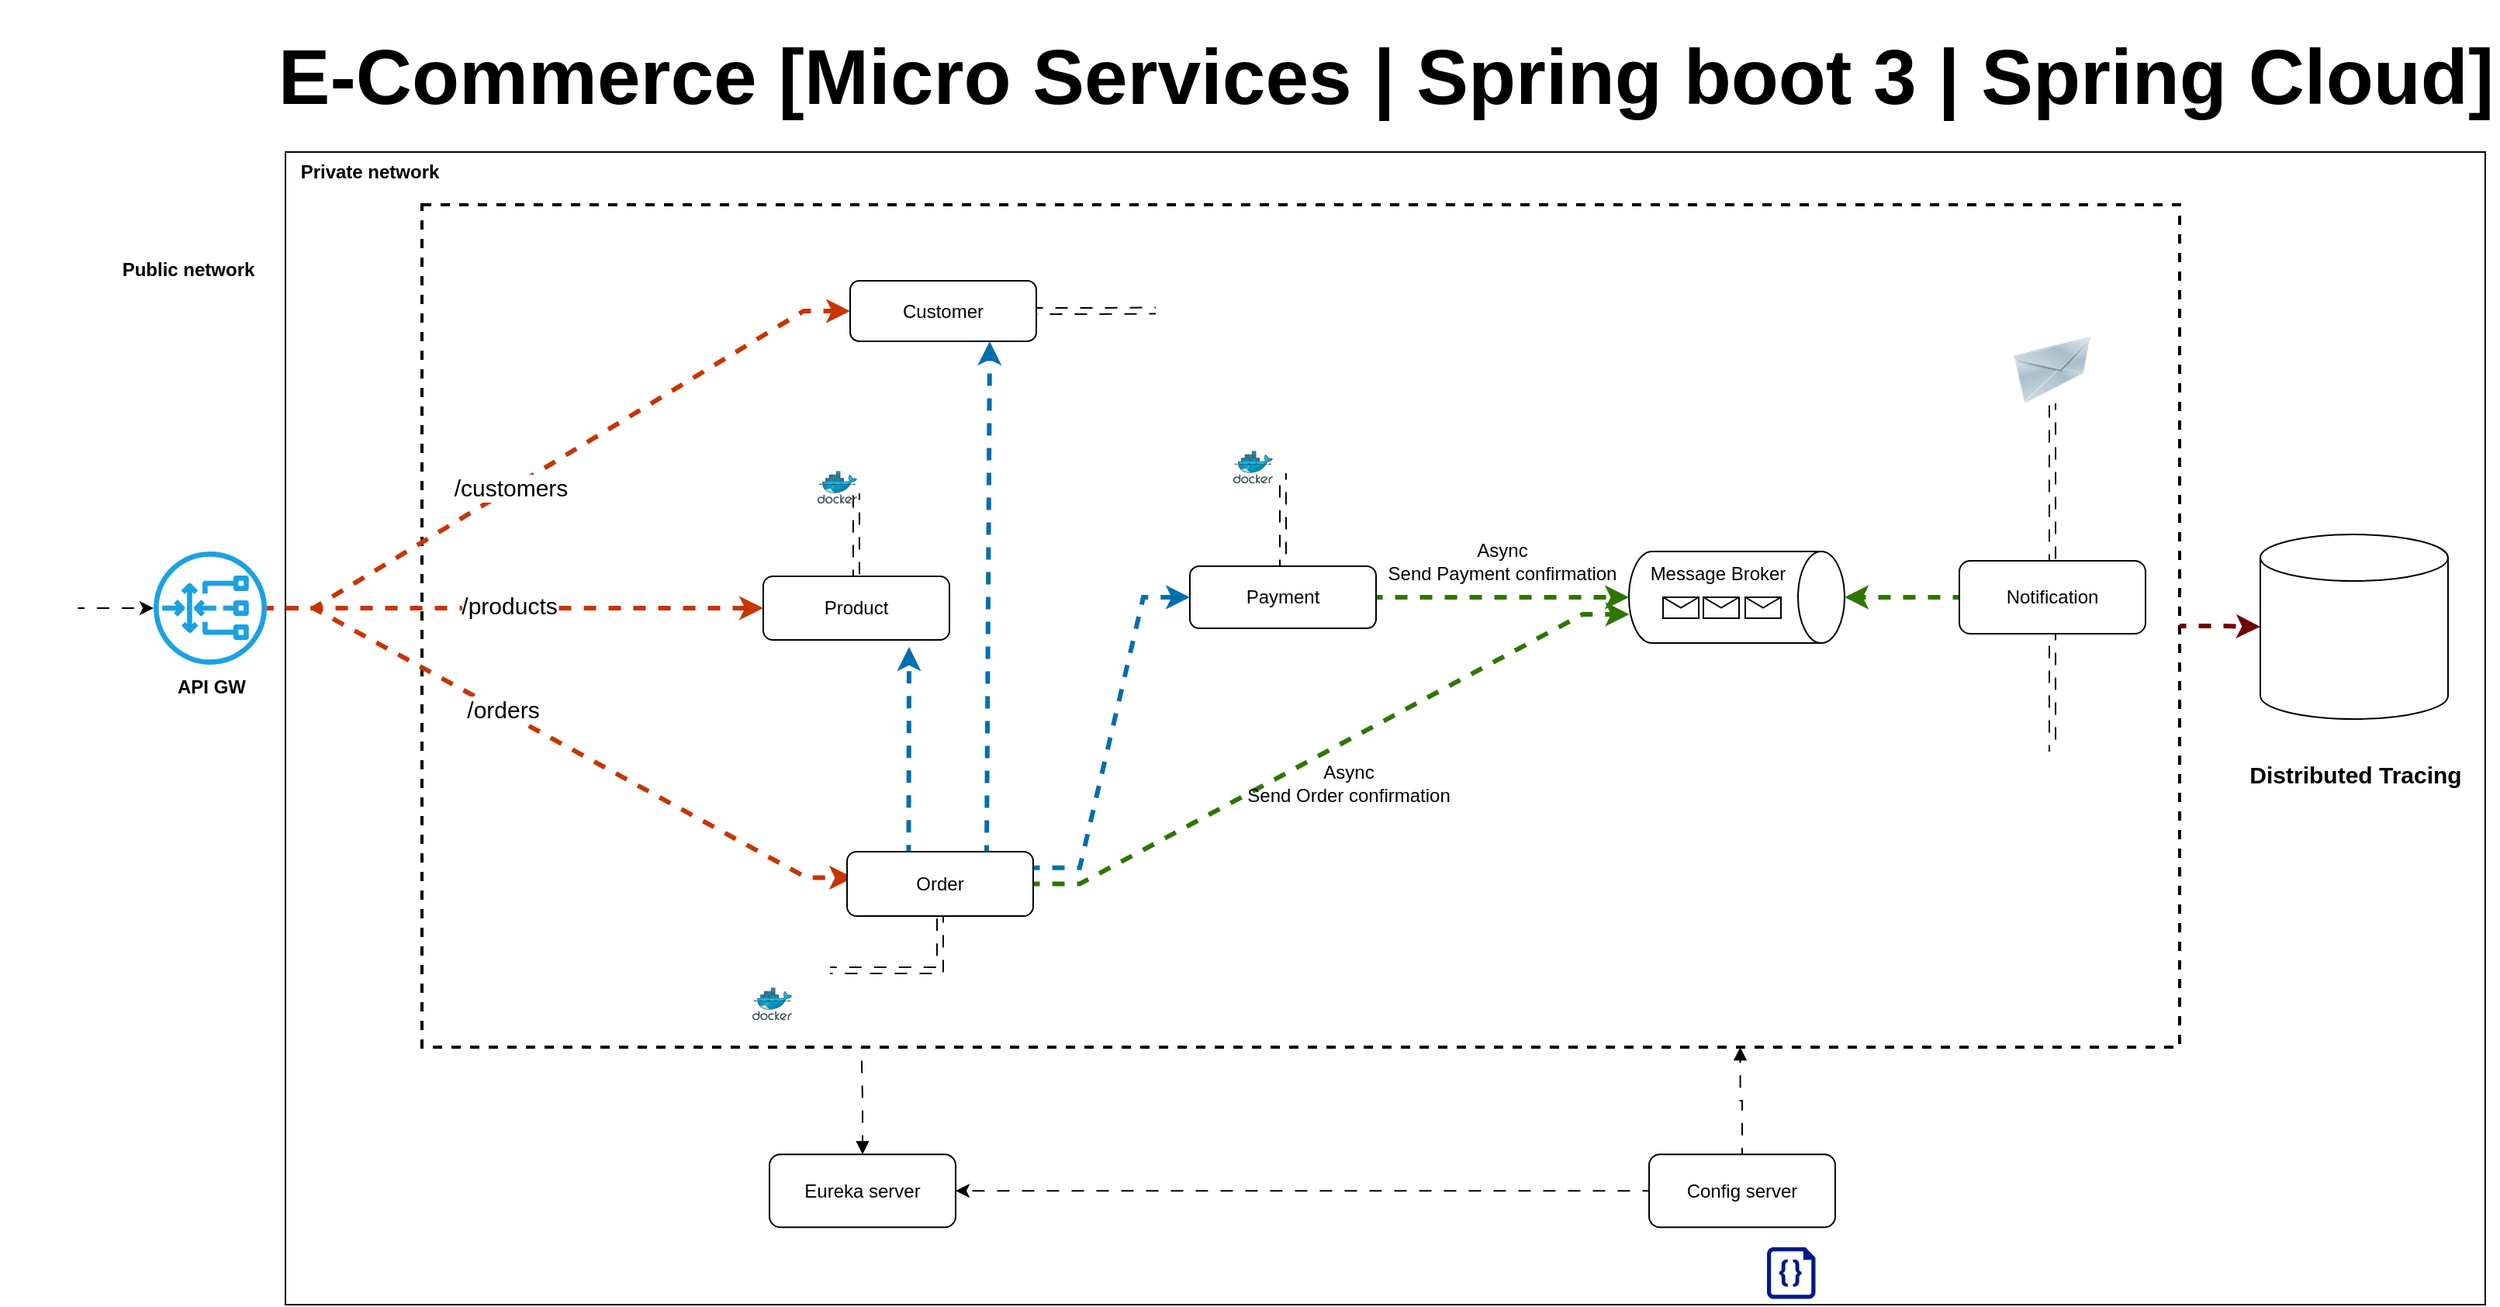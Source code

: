 <mxfile version="22.0.3" type="device" pages="6">
  <diagram id="VbmSNMpitOyS2P8errUJ" name="global-architecture">
    <mxGraphModel dx="1828" dy="1237" grid="0" gridSize="10" guides="0" tooltips="1" connect="0" arrows="0" fold="1" page="0" pageScale="1" pageWidth="1169" pageHeight="827" math="0" shadow="0">
      <root>
        <mxCell id="0" />
        <mxCell id="1" parent="0" />
        <mxCell id="xCOBlcEBNlZvq0qhSWPW-67" value="" style="rounded=0;whiteSpace=wrap;html=1;" parent="1" vertex="1">
          <mxGeometry x="175" y="57" width="1418" height="743" as="geometry" />
        </mxCell>
        <mxCell id="xCOBlcEBNlZvq0qhSWPW-52" value="" style="shape=cylinder3;whiteSpace=wrap;html=1;boundedLbl=1;backgroundOutline=1;size=15;" parent="1" vertex="1">
          <mxGeometry x="1448" y="303.5" width="121" height="119" as="geometry" />
        </mxCell>
        <mxCell id="O6HLDK9tNG4gK17g9pfa-21" value="" style="rounded=0;whiteSpace=wrap;html=1;sketch=0;fillColor=none;dashed=1;strokeWidth=2;" parent="1" vertex="1">
          <mxGeometry x="263" y="91" width="1133" height="543" as="geometry" />
        </mxCell>
        <mxCell id="O6HLDK9tNG4gK17g9pfa-33" value="" style="image;html=1;image=img/lib/clip_art/networking/Email_128x128.png;sketch=0;fontSize=15;fillColor=none;" parent="1" vertex="1">
          <mxGeometry x="1288" y="176" width="52" height="43" as="geometry" />
        </mxCell>
        <mxCell id="O6HLDK9tNG4gK17g9pfa-50" value="" style="endArrow=classic;html=1;rounded=0;fontSize=15;endSize=6;strokeWidth=3;strokeColor=#C73500;fillColor=#fa6800;edgeStyle=entityRelationEdgeStyle;flowAnimation=1;entryX=0;entryY=0.5;entryDx=0;entryDy=0;" parent="1" source="O6HLDK9tNG4gK17g9pfa-103" target="xCOBlcEBNlZvq0qhSWPW-1" edge="1">
          <mxGeometry width="50" height="50" relative="1" as="geometry">
            <mxPoint x="267" y="350" as="sourcePoint" />
            <mxPoint x="465.0" y="161.5" as="targetPoint" />
          </mxGeometry>
        </mxCell>
        <mxCell id="O6HLDK9tNG4gK17g9pfa-59" value="/customers" style="edgeLabel;html=1;align=center;verticalAlign=middle;resizable=0;points=[];fontSize=15;" parent="O6HLDK9tNG4gK17g9pfa-50" vertex="1" connectable="0">
          <mxGeometry x="-0.505" y="1" relative="1" as="geometry">
            <mxPoint x="62" y="-38" as="offset" />
          </mxGeometry>
        </mxCell>
        <mxCell id="O6HLDK9tNG4gK17g9pfa-51" value="" style="endArrow=classic;html=1;rounded=0;fontSize=15;endSize=6;strokeWidth=3;strokeColor=#C73500;fillColor=#fa6800;edgeStyle=entityRelationEdgeStyle;entryX=0;entryY=0.75;entryDx=0;entryDy=0;flowAnimation=1;" parent="1" source="O6HLDK9tNG4gK17g9pfa-103" target="xCOBlcEBNlZvq0qhSWPW-20" edge="1">
          <mxGeometry width="50" height="50" relative="1" as="geometry">
            <mxPoint x="261.0" y="353" as="sourcePoint" />
            <mxPoint x="486" y="528.5" as="targetPoint" />
          </mxGeometry>
        </mxCell>
        <mxCell id="O6HLDK9tNG4gK17g9pfa-60" value="/orders" style="edgeLabel;html=1;align=center;verticalAlign=middle;resizable=0;points=[];fontSize=15;" parent="O6HLDK9tNG4gK17g9pfa-51" vertex="1" connectable="0">
          <mxGeometry x="0.28" y="-3" relative="1" as="geometry">
            <mxPoint x="-88" y="-53" as="offset" />
          </mxGeometry>
        </mxCell>
        <mxCell id="8Op4M2FmP5w4KHeaY0xA-4" style="edgeStyle=orthogonalEdgeStyle;rounded=0;orthogonalLoop=1;jettySize=auto;html=1;strokeWidth=3;fillColor=#fa6800;strokeColor=#C73500;flowAnimation=1;entryX=0;entryY=0.5;entryDx=0;entryDy=0;" parent="1" source="O6HLDK9tNG4gK17g9pfa-103" target="xCOBlcEBNlZvq0qhSWPW-12" edge="1">
          <mxGeometry relative="1" as="geometry">
            <mxPoint x="403" y="351" as="targetPoint" />
          </mxGeometry>
        </mxCell>
        <mxCell id="8Op4M2FmP5w4KHeaY0xA-5" value="/products" style="edgeLabel;html=1;align=center;verticalAlign=middle;resizable=0;points=[];fontSize=15;" parent="8Op4M2FmP5w4KHeaY0xA-4" vertex="1" connectable="0">
          <mxGeometry x="0.286" y="1" relative="1" as="geometry">
            <mxPoint x="-50" y="-1" as="offset" />
          </mxGeometry>
        </mxCell>
        <mxCell id="Sr1AToIsDmf1QCaqVxD8-1" value="" style="shape=image;verticalLabelPosition=bottom;labelBackgroundColor=default;verticalAlign=top;aspect=fixed;imageAspect=0;image=https://www.opc-router.de/wp-content/uploads/2021/03/mongodb_thumbnail.png;" parent="1" vertex="1">
          <mxGeometry x="1286.12" y="443.5" width="55.76" height="75" as="geometry" />
        </mxCell>
        <mxCell id="8Op4M2FmP5w4KHeaY0xA-1" value="" style="shape=image;verticalLabelPosition=bottom;labelBackgroundColor=default;verticalAlign=top;aspect=fixed;imageAspect=0;image=https://avatars.githubusercontent.com/u/11860887?s=280&amp;v=4;" parent="1" vertex="1">
          <mxGeometry x="1477" y="345.5" width="63" height="63" as="geometry" />
        </mxCell>
        <mxCell id="xCOBlcEBNlZvq0qhSWPW-14" value="" style="shape=image;verticalLabelPosition=bottom;labelBackgroundColor=default;verticalAlign=top;aspect=fixed;imageAspect=0;image=https://static-00.iconduck.com/assets.00/kafka-icon-2048x935-cvu4503l.png;imageBorder=none;perimeterSpacing=0;" parent="1" vertex="1">
          <mxGeometry x="1054" y="274" width="77.75" height="35.5" as="geometry" />
        </mxCell>
        <mxCell id="xCOBlcEBNlZvq0qhSWPW-15" value="Message Broker" style="shape=cylinder3;whiteSpace=wrap;html=1;boundedLbl=1;backgroundOutline=1;size=15;rotation=90;horizontal=0;verticalAlign=top;" parent="1" vertex="1">
          <mxGeometry x="1081" y="274.5" width="59" height="139" as="geometry" />
        </mxCell>
        <mxCell id="xCOBlcEBNlZvq0qhSWPW-25" style="edgeStyle=entityRelationEdgeStyle;rounded=0;orthogonalLoop=1;jettySize=auto;html=1;entryX=0.686;entryY=0.998;entryDx=0;entryDy=0;entryPerimeter=0;fillColor=#60a917;strokeColor=#2D7600;strokeWidth=3;flowAnimation=1;" parent="1" source="xCOBlcEBNlZvq0qhSWPW-19" target="xCOBlcEBNlZvq0qhSWPW-15" edge="1">
          <mxGeometry relative="1" as="geometry" />
        </mxCell>
        <mxCell id="xCOBlcEBNlZvq0qhSWPW-27" style="rounded=0;orthogonalLoop=1;jettySize=auto;html=1;exitX=0.331;exitY=-0.003;exitDx=0;exitDy=0;exitPerimeter=0;strokeWidth=3;fillColor=#1ba1e2;strokeColor=#006EAF;flowAnimation=1;" parent="1" source="xCOBlcEBNlZvq0qhSWPW-19" edge="1">
          <mxGeometry relative="1" as="geometry">
            <mxPoint x="577" y="376" as="targetPoint" />
          </mxGeometry>
        </mxCell>
        <mxCell id="xCOBlcEBNlZvq0qhSWPW-28" style="edgeStyle=entityRelationEdgeStyle;rounded=0;orthogonalLoop=1;jettySize=auto;html=1;entryX=0;entryY=0.5;entryDx=0;entryDy=0;exitX=1;exitY=0.25;exitDx=0;exitDy=0;fillColor=#1ba1e2;strokeColor=#006EAF;strokeWidth=3;flowAnimation=1;" parent="1" source="xCOBlcEBNlZvq0qhSWPW-19" target="xCOBlcEBNlZvq0qhSWPW-9" edge="1">
          <mxGeometry relative="1" as="geometry" />
        </mxCell>
        <mxCell id="xCOBlcEBNlZvq0qhSWPW-30" style="rounded=0;orthogonalLoop=1;jettySize=auto;html=1;entryX=0.5;entryY=1;entryDx=0;entryDy=0;entryPerimeter=0;fillColor=#60a917;strokeColor=#2D7600;strokeWidth=3;flowAnimation=1;" parent="1" source="xCOBlcEBNlZvq0qhSWPW-9" target="xCOBlcEBNlZvq0qhSWPW-15" edge="1">
          <mxGeometry relative="1" as="geometry" />
        </mxCell>
        <mxCell id="xCOBlcEBNlZvq0qhSWPW-31" style="rounded=0;orthogonalLoop=1;jettySize=auto;html=1;exitX=0.75;exitY=0;exitDx=0;exitDy=0;entryX=0.75;entryY=1;entryDx=0;entryDy=0;strokeWidth=3;fillColor=#1ba1e2;strokeColor=#006EAF;flowAnimation=1;" parent="1" source="xCOBlcEBNlZvq0qhSWPW-19" target="xCOBlcEBNlZvq0qhSWPW-1" edge="1">
          <mxGeometry relative="1" as="geometry" />
        </mxCell>
        <mxCell id="xCOBlcEBNlZvq0qhSWPW-35" style="edgeStyle=orthogonalEdgeStyle;rounded=0;orthogonalLoop=1;jettySize=auto;html=1;entryX=0.5;entryY=0;entryDx=0;entryDy=0;entryPerimeter=0;fillColor=#60a917;strokeColor=#2D7600;strokeWidth=3;flowAnimation=1;" parent="1" source="xCOBlcEBNlZvq0qhSWPW-33" target="xCOBlcEBNlZvq0qhSWPW-15" edge="1">
          <mxGeometry relative="1" as="geometry" />
        </mxCell>
        <mxCell id="O6HLDK9tNG4gK17g9pfa-22" value="" style="shape=image;verticalLabelPosition=bottom;labelBackgroundColor=default;verticalAlign=top;aspect=fixed;imageAspect=0;image=https://cdn-icons-png.flaticon.com/512/25/25231.png;" parent="1" vertex="1">
          <mxGeometry x="1086.76" y="765.25" width="29" height="29" as="geometry" />
        </mxCell>
        <mxCell id="O6HLDK9tNG4gK17g9pfa-23" value="" style="sketch=0;aspect=fixed;pointerEvents=1;shadow=0;dashed=0;html=1;strokeColor=none;labelPosition=center;verticalLabelPosition=bottom;verticalAlign=top;align=center;fillColor=#00188D;shape=mxgraph.azure.code_file" parent="1" vertex="1">
          <mxGeometry x="1129.98" y="763" width="31.26" height="33.25" as="geometry" />
        </mxCell>
        <mxCell id="xCOBlcEBNlZvq0qhSWPW-46" value="" style="group" parent="1" vertex="1" connectable="0">
          <mxGeometry x="785.94" y="213" width="50.12" height="57.649" as="geometry" />
        </mxCell>
        <mxCell id="xCOBlcEBNlZvq0qhSWPW-47" value="" style="shape=image;verticalLabelPosition=bottom;labelBackgroundColor=default;verticalAlign=top;aspect=fixed;imageAspect=0;image=https://upload.wikimedia.org/wikipedia/commons/thumb/b/ba/Database-postgres.svg/1448px-Database-postgres.svg.png;container=0;" parent="xCOBlcEBNlZvq0qhSWPW-46" vertex="1">
          <mxGeometry x="13.997" width="36.123" height="51.041" as="geometry" />
        </mxCell>
        <mxCell id="xCOBlcEBNlZvq0qhSWPW-48" value="" style="sketch=0;aspect=fixed;html=1;points=[];align=center;image;fontSize=12;image=img/lib/mscae/Docker.svg;fillColor=none;container=0;" parent="xCOBlcEBNlZvq0qhSWPW-46" vertex="1">
          <mxGeometry y="36.68" width="25.572" height="20.969" as="geometry" />
        </mxCell>
        <mxCell id="xCOBlcEBNlZvq0qhSWPW-49" value="" style="group" parent="1" vertex="1" connectable="0">
          <mxGeometry x="517.94" y="226" width="50.12" height="57.649" as="geometry" />
        </mxCell>
        <mxCell id="xCOBlcEBNlZvq0qhSWPW-50" value="" style="shape=image;verticalLabelPosition=bottom;labelBackgroundColor=default;verticalAlign=top;aspect=fixed;imageAspect=0;image=https://upload.wikimedia.org/wikipedia/commons/thumb/b/ba/Database-postgres.svg/1448px-Database-postgres.svg.png;container=0;" parent="xCOBlcEBNlZvq0qhSWPW-49" vertex="1">
          <mxGeometry x="15.997" width="36.123" height="51.041" as="geometry" />
        </mxCell>
        <mxCell id="xCOBlcEBNlZvq0qhSWPW-51" value="" style="sketch=0;aspect=fixed;html=1;points=[];align=center;image;fontSize=12;image=img/lib/mscae/Docker.svg;fillColor=none;container=0;" parent="xCOBlcEBNlZvq0qhSWPW-49" vertex="1">
          <mxGeometry y="36.68" width="25.572" height="20.969" as="geometry" />
        </mxCell>
        <mxCell id="xCOBlcEBNlZvq0qhSWPW-53" style="edgeStyle=orthogonalEdgeStyle;rounded=0;orthogonalLoop=1;jettySize=auto;html=1;shape=link;flowAnimation=1;" parent="1" source="xCOBlcEBNlZvq0qhSWPW-1" edge="1">
          <mxGeometry relative="1" as="geometry">
            <mxPoint x="735.997" y="159.24" as="targetPoint" />
          </mxGeometry>
        </mxCell>
        <mxCell id="xCOBlcEBNlZvq0qhSWPW-54" style="edgeStyle=orthogonalEdgeStyle;rounded=0;orthogonalLoop=1;jettySize=auto;html=1;shape=link;flowAnimation=1;" parent="1" source="xCOBlcEBNlZvq0qhSWPW-9" target="xCOBlcEBNlZvq0qhSWPW-47" edge="1">
          <mxGeometry relative="1" as="geometry" />
        </mxCell>
        <mxCell id="xCOBlcEBNlZvq0qhSWPW-55" value="" style="group" parent="1" vertex="1" connectable="0">
          <mxGeometry x="476" y="559" width="50.12" height="57.649" as="geometry" />
        </mxCell>
        <mxCell id="xCOBlcEBNlZvq0qhSWPW-56" value="" style="shape=image;verticalLabelPosition=bottom;labelBackgroundColor=default;verticalAlign=top;aspect=fixed;imageAspect=0;image=https://upload.wikimedia.org/wikipedia/commons/thumb/b/ba/Database-postgres.svg/1448px-Database-postgres.svg.png;container=0;" parent="xCOBlcEBNlZvq0qhSWPW-55" vertex="1">
          <mxGeometry x="13.997" width="36.123" height="51.041" as="geometry" />
        </mxCell>
        <mxCell id="xCOBlcEBNlZvq0qhSWPW-57" value="" style="sketch=0;aspect=fixed;html=1;points=[];align=center;image;fontSize=12;image=img/lib/mscae/Docker.svg;fillColor=none;container=0;" parent="xCOBlcEBNlZvq0qhSWPW-55" vertex="1">
          <mxGeometry y="36.68" width="25.572" height="20.969" as="geometry" />
        </mxCell>
        <mxCell id="xCOBlcEBNlZvq0qhSWPW-58" style="edgeStyle=orthogonalEdgeStyle;rounded=0;orthogonalLoop=1;jettySize=auto;html=1;entryX=1;entryY=0.5;entryDx=0;entryDy=0;exitX=0.5;exitY=1;exitDx=0;exitDy=0;shape=link;flowAnimation=1;" parent="1" source="xCOBlcEBNlZvq0qhSWPW-19" target="xCOBlcEBNlZvq0qhSWPW-56" edge="1">
          <mxGeometry relative="1" as="geometry" />
        </mxCell>
        <mxCell id="xCOBlcEBNlZvq0qhSWPW-59" style="edgeStyle=orthogonalEdgeStyle;rounded=0;orthogonalLoop=1;jettySize=auto;html=1;entryX=0.25;entryY=1;entryDx=0;entryDy=0;shape=link;flowAnimation=1;" parent="1" source="xCOBlcEBNlZvq0qhSWPW-12" target="xCOBlcEBNlZvq0qhSWPW-50" edge="1">
          <mxGeometry relative="1" as="geometry" />
        </mxCell>
        <mxCell id="xCOBlcEBNlZvq0qhSWPW-60" style="edgeStyle=orthogonalEdgeStyle;rounded=0;orthogonalLoop=1;jettySize=auto;html=1;entryX=0.5;entryY=1;entryDx=0;entryDy=0;shape=link;flowAnimation=1;" parent="1" source="xCOBlcEBNlZvq0qhSWPW-33" target="O6HLDK9tNG4gK17g9pfa-33" edge="1">
          <mxGeometry relative="1" as="geometry" />
        </mxCell>
        <mxCell id="xCOBlcEBNlZvq0qhSWPW-61" style="edgeStyle=orthogonalEdgeStyle;rounded=0;orthogonalLoop=1;jettySize=auto;html=1;entryX=0;entryY=0.5;entryDx=0;entryDy=0;entryPerimeter=0;strokeWidth=3;fillColor=#a20025;strokeColor=#6F0000;flowAnimation=1;" parent="1" source="O6HLDK9tNG4gK17g9pfa-21" target="xCOBlcEBNlZvq0qhSWPW-52" edge="1">
          <mxGeometry relative="1" as="geometry" />
        </mxCell>
        <mxCell id="xCOBlcEBNlZvq0qhSWPW-62" value="Distributed Tracing" style="text;html=1;align=center;verticalAlign=middle;resizable=0;points=[];autosize=1;strokeColor=none;fillColor=none;fontStyle=1;fontSize=15;" parent="1" vertex="1">
          <mxGeometry x="1431" y="443" width="155" height="30" as="geometry" />
        </mxCell>
        <mxCell id="O6HLDK9tNG4gK17g9pfa-103" value="&lt;b&gt;API GW&lt;/b&gt;" style="sketch=0;outlineConnect=0;dashed=0;verticalLabelPosition=bottom;verticalAlign=top;align=center;html=1;fontSize=12;fontStyle=0;aspect=fixed;pointerEvents=1;shape=mxgraph.aws4.gateway_load_balancer;labelBackgroundColor=none;labelBorderColor=none;fillColor=#1ba1e2;strokeColor=default;" parent="1" vertex="1">
          <mxGeometry x="90" y="314.5" width="73" height="73" as="geometry" />
        </mxCell>
        <mxCell id="xCOBlcEBNlZvq0qhSWPW-64" style="edgeStyle=orthogonalEdgeStyle;rounded=0;orthogonalLoop=1;jettySize=auto;html=1;entryX=0.5;entryY=0;entryDx=0;entryDy=0;shape=link;flowAnimation=1;" parent="1" source="xCOBlcEBNlZvq0qhSWPW-33" target="Sr1AToIsDmf1QCaqVxD8-1" edge="1">
          <mxGeometry relative="1" as="geometry" />
        </mxCell>
        <mxCell id="xCOBlcEBNlZvq0qhSWPW-65" value="Async&lt;br&gt;Send Order confirmation" style="text;html=1;align=center;verticalAlign=middle;resizable=0;points=[];autosize=1;strokeColor=none;fillColor=none;" parent="1" vertex="1">
          <mxGeometry x="785.94" y="443.5" width="149" height="41" as="geometry" />
        </mxCell>
        <mxCell id="xCOBlcEBNlZvq0qhSWPW-66" value="Async&lt;br&gt;Send Payment confirmation" style="text;html=1;align=center;verticalAlign=middle;resizable=0;points=[];autosize=1;strokeColor=none;fillColor=none;" parent="1" vertex="1">
          <mxGeometry x="876" y="300" width="165" height="41" as="geometry" />
        </mxCell>
        <mxCell id="xCOBlcEBNlZvq0qhSWPW-68" value="Public network" style="text;html=1;align=center;verticalAlign=middle;resizable=0;points=[];autosize=1;strokeColor=none;fillColor=none;fontStyle=1" parent="1" vertex="1">
          <mxGeometry x="60" y="120" width="103" height="26" as="geometry" />
        </mxCell>
        <mxCell id="xCOBlcEBNlZvq0qhSWPW-69" value="Private network" style="text;html=1;align=center;verticalAlign=middle;resizable=0;points=[];autosize=1;strokeColor=none;fillColor=none;fontStyle=1" parent="1" vertex="1">
          <mxGeometry x="175" y="57" width="107" height="26" as="geometry" />
        </mxCell>
        <mxCell id="xCOBlcEBNlZvq0qhSWPW-70" style="edgeStyle=orthogonalEdgeStyle;rounded=0;orthogonalLoop=1;jettySize=auto;html=1;entryX=0.75;entryY=1;entryDx=0;entryDy=0;flowAnimation=1;startArrow=none;startFill=0;endArrow=block;endFill=1;" parent="1" source="xCOBlcEBNlZvq0qhSWPW-37" target="O6HLDK9tNG4gK17g9pfa-21" edge="1">
          <mxGeometry relative="1" as="geometry" />
        </mxCell>
        <mxCell id="xCOBlcEBNlZvq0qhSWPW-71" style="edgeStyle=orthogonalEdgeStyle;rounded=0;orthogonalLoop=1;jettySize=auto;html=1;entryX=0.25;entryY=1;entryDx=0;entryDy=0;flowAnimation=1;startArrow=block;startFill=1;endArrow=none;endFill=0;" parent="1" source="xCOBlcEBNlZvq0qhSWPW-40" target="O6HLDK9tNG4gK17g9pfa-21" edge="1">
          <mxGeometry relative="1" as="geometry" />
        </mxCell>
        <mxCell id="rKu08YaNow4kpiejSnou-1" value="" style="shape=message;html=1;html=1;outlineConnect=0;labelPosition=center;verticalLabelPosition=bottom;align=center;verticalAlign=top;container=0;" parent="1" vertex="1">
          <mxGeometry x="1063" y="344" width="23" height="13.5" as="geometry" />
        </mxCell>
        <mxCell id="rKu08YaNow4kpiejSnou-2" value="" style="shape=message;html=1;html=1;outlineConnect=0;labelPosition=center;verticalLabelPosition=bottom;align=center;verticalAlign=top;container=0;" parent="1" vertex="1">
          <mxGeometry x="1089" y="344" width="23" height="13.5" as="geometry" />
        </mxCell>
        <mxCell id="rKu08YaNow4kpiejSnou-3" value="" style="shape=message;html=1;html=1;outlineConnect=0;labelPosition=center;verticalLabelPosition=bottom;align=center;verticalAlign=top;container=0;" parent="1" vertex="1">
          <mxGeometry x="1116" y="344" width="23" height="13.5" as="geometry" />
        </mxCell>
        <mxCell id="rKu08YaNow4kpiejSnou-4" style="edgeStyle=orthogonalEdgeStyle;rounded=0;orthogonalLoop=1;jettySize=auto;html=1;flowAnimation=1;" parent="1" source="xCOBlcEBNlZvq0qhSWPW-37" target="xCOBlcEBNlZvq0qhSWPW-40" edge="1">
          <mxGeometry relative="1" as="geometry" />
        </mxCell>
        <mxCell id="rKu08YaNow4kpiejSnou-6" style="edgeStyle=orthogonalEdgeStyle;rounded=0;orthogonalLoop=1;jettySize=auto;html=1;flowAnimation=1;" parent="1" source="rKu08YaNow4kpiejSnou-5" target="O6HLDK9tNG4gK17g9pfa-103" edge="1">
          <mxGeometry relative="1" as="geometry" />
        </mxCell>
        <mxCell id="rKu08YaNow4kpiejSnou-5" value="" style="shape=image;verticalLabelPosition=bottom;labelBackgroundColor=default;verticalAlign=top;aspect=fixed;imageAspect=0;image=https://upload.wikimedia.org/wikipedia/commons/thumb/c/cf/Angular_full_color_logo.svg/800px-Angular_full_color_logo.svg.png;clipPath=inset(11.67% 12.33% 7.67% 12%);" parent="1" vertex="1">
          <mxGeometry x="-9" y="324.25" width="50.18" height="53.5" as="geometry" />
        </mxCell>
        <mxCell id="vR1Pq6dqCtEIYChafSH1-1" value="" style="shape=image;verticalLabelPosition=bottom;labelBackgroundColor=default;verticalAlign=top;aspect=fixed;imageAspect=0;image=https://www.opc-router.de/wp-content/uploads/2021/03/mongodb_thumbnail.png;" parent="1" vertex="1">
          <mxGeometry x="730.18" y="128" width="55.76" height="75" as="geometry" />
        </mxCell>
        <mxCell id="vbnjpDnbafTEZDlO4RGQ-1" value="E-Commerce [Micro Services | Spring boot 3 | Spring Cloud]" style="text;html=1;strokeColor=none;fillColor=none;align=center;verticalAlign=middle;whiteSpace=wrap;rounded=0;fontSize=50;fontStyle=1" parent="1" vertex="1">
          <mxGeometry x="166.5" y="-41" width="1435" height="98" as="geometry" />
        </mxCell>
        <mxCell id="xCOBlcEBNlZvq0qhSWPW-1" value="Customer" style="rounded=1;whiteSpace=wrap;html=1;" parent="1" vertex="1">
          <mxGeometry x="539" y="140" width="120" height="39" as="geometry" />
        </mxCell>
        <mxCell id="xCOBlcEBNlZvq0qhSWPW-2" value="" style="shape=image;verticalLabelPosition=bottom;labelBackgroundColor=default;verticalAlign=top;aspect=fixed;imageAspect=0;image=https://images.ctfassets.net/gt6dp23g0g38/5DqlQtFKecFlkqQ8YGDT2p/aa945b648f44dd872e9a1b89f7d203ef/springboot.png;" parent="1" vertex="1">
          <mxGeometry x="543" y="142.6" width="19.539" height="17.55" as="geometry" />
        </mxCell>
        <mxCell id="xCOBlcEBNlZvq0qhSWPW-12" value="Product" style="rounded=1;whiteSpace=wrap;html=1;" parent="1" vertex="1">
          <mxGeometry x="483" y="330.5" width="120" height="41" as="geometry" />
        </mxCell>
        <mxCell id="xCOBlcEBNlZvq0qhSWPW-13" value="" style="shape=image;verticalLabelPosition=bottom;labelBackgroundColor=default;verticalAlign=top;aspect=fixed;imageAspect=0;image=https://images.ctfassets.net/gt6dp23g0g38/5DqlQtFKecFlkqQ8YGDT2p/aa945b648f44dd872e9a1b89f7d203ef/springboot.png;" parent="1" vertex="1">
          <mxGeometry x="487" y="333.233" width="20.541" height="18.45" as="geometry" />
        </mxCell>
        <mxCell id="xCOBlcEBNlZvq0qhSWPW-9" value="Payment" style="rounded=1;whiteSpace=wrap;html=1;" parent="1" vertex="1">
          <mxGeometry x="758" y="324" width="120" height="40" as="geometry" />
        </mxCell>
        <mxCell id="xCOBlcEBNlZvq0qhSWPW-10" value="" style="shape=image;verticalLabelPosition=bottom;labelBackgroundColor=default;verticalAlign=top;aspect=fixed;imageAspect=0;image=https://images.ctfassets.net/gt6dp23g0g38/5DqlQtFKecFlkqQ8YGDT2p/aa945b648f44dd872e9a1b89f7d203ef/springboot.png;" parent="1" vertex="1">
          <mxGeometry x="762" y="326.667" width="20.04" height="18.0" as="geometry" />
        </mxCell>
        <mxCell id="xCOBlcEBNlZvq0qhSWPW-19" value="Order" style="rounded=1;whiteSpace=wrap;html=1;" parent="1" vertex="1">
          <mxGeometry x="537" y="508" width="120" height="41.5" as="geometry" />
        </mxCell>
        <mxCell id="xCOBlcEBNlZvq0qhSWPW-20" value="" style="shape=image;verticalLabelPosition=bottom;labelBackgroundColor=default;verticalAlign=top;aspect=fixed;imageAspect=0;image=https://images.ctfassets.net/gt6dp23g0g38/5DqlQtFKecFlkqQ8YGDT2p/aa945b648f44dd872e9a1b89f7d203ef/springboot.png;" parent="1" vertex="1">
          <mxGeometry x="541" y="510.767" width="20.791" height="18.675" as="geometry" />
        </mxCell>
        <mxCell id="xCOBlcEBNlZvq0qhSWPW-33" value="Notification" style="rounded=1;whiteSpace=wrap;html=1;" parent="1" vertex="1">
          <mxGeometry x="1254" y="320.5" width="120" height="47" as="geometry" />
        </mxCell>
        <mxCell id="xCOBlcEBNlZvq0qhSWPW-34" value="" style="shape=image;verticalLabelPosition=bottom;labelBackgroundColor=default;verticalAlign=top;aspect=fixed;imageAspect=0;image=https://images.ctfassets.net/gt6dp23g0g38/5DqlQtFKecFlkqQ8YGDT2p/aa945b648f44dd872e9a1b89f7d203ef/springboot.png;" parent="1" vertex="1">
          <mxGeometry x="1258" y="323.633" width="23.547" height="21.15" as="geometry" />
        </mxCell>
        <mxCell id="xCOBlcEBNlZvq0qhSWPW-40" value="Eureka server" style="rounded=1;whiteSpace=wrap;html=1;" parent="1" vertex="1">
          <mxGeometry x="487" y="703.13" width="120" height="47" as="geometry" />
        </mxCell>
        <mxCell id="xCOBlcEBNlZvq0qhSWPW-41" value="" style="shape=image;verticalLabelPosition=bottom;labelBackgroundColor=default;verticalAlign=top;aspect=fixed;imageAspect=0;image=https://images.ctfassets.net/gt6dp23g0g38/5DqlQtFKecFlkqQ8YGDT2p/aa945b648f44dd872e9a1b89f7d203ef/springboot.png;" parent="1" vertex="1">
          <mxGeometry x="491" y="706.263" width="23.547" height="21.15" as="geometry" />
        </mxCell>
        <mxCell id="xCOBlcEBNlZvq0qhSWPW-37" value="Config server" style="rounded=1;whiteSpace=wrap;html=1;" parent="1" vertex="1">
          <mxGeometry x="1054" y="703.13" width="120" height="47" as="geometry" />
        </mxCell>
        <mxCell id="xCOBlcEBNlZvq0qhSWPW-38" value="" style="shape=image;verticalLabelPosition=bottom;labelBackgroundColor=default;verticalAlign=top;aspect=fixed;imageAspect=0;image=https://images.ctfassets.net/gt6dp23g0g38/5DqlQtFKecFlkqQ8YGDT2p/aa945b648f44dd872e9a1b89f7d203ef/springboot.png;" parent="1" vertex="1">
          <mxGeometry x="1058" y="706.263" width="23.547" height="21.15" as="geometry" />
        </mxCell>
      </root>
    </mxGraphModel>
  </diagram>
  <diagram id="FYrnJrQARu1fBFtOPtaL" name="class-diagram">
    <mxGraphModel dx="1497" dy="943" grid="0" gridSize="10" guides="0" tooltips="1" connect="0" arrows="0" fold="1" page="0" pageScale="1" pageWidth="1169" pageHeight="827" math="0" shadow="0">
      <root>
        <mxCell id="0" />
        <mxCell id="1" parent="0" />
        <mxCell id="nPPL16FtD3WXAmP0PZX--12" style="edgeStyle=orthogonalEdgeStyle;rounded=0;orthogonalLoop=1;jettySize=auto;html=1;entryX=0.5;entryY=0;entryDx=0;entryDy=0;endArrow=ERmany;endFill=0;startArrow=ERmandOne;startFill=0;" parent="1" source="WRttjeE3I7V11c35sN3d-1" target="WRttjeE3I7V11c35sN3d-10" edge="1">
          <mxGeometry relative="1" as="geometry" />
        </mxCell>
        <mxCell id="WRttjeE3I7V11c35sN3d-1" value="Customer" style="swimlane;fontStyle=0;childLayout=stackLayout;horizontal=1;startSize=26;fillColor=#d5e8d4;horizontalStack=0;resizeParent=1;resizeParentMax=0;resizeLast=0;collapsible=1;marginBottom=0;whiteSpace=wrap;html=1;strokeColor=#82b366;" parent="1" vertex="1">
          <mxGeometry x="70" y="-80" width="140" height="130" as="geometry" />
        </mxCell>
        <mxCell id="WRttjeE3I7V11c35sN3d-2" value="id" style="text;strokeColor=none;fillColor=none;align=left;verticalAlign=top;spacingLeft=4;spacingRight=4;overflow=hidden;rotatable=0;points=[[0,0.5],[1,0.5]];portConstraint=eastwest;whiteSpace=wrap;html=1;" parent="WRttjeE3I7V11c35sN3d-1" vertex="1">
          <mxGeometry y="26" width="140" height="26" as="geometry" />
        </mxCell>
        <mxCell id="WRttjeE3I7V11c35sN3d-3" value="firstname" style="text;strokeColor=none;fillColor=none;align=left;verticalAlign=top;spacingLeft=4;spacingRight=4;overflow=hidden;rotatable=0;points=[[0,0.5],[1,0.5]];portConstraint=eastwest;whiteSpace=wrap;html=1;" parent="WRttjeE3I7V11c35sN3d-1" vertex="1">
          <mxGeometry y="52" width="140" height="26" as="geometry" />
        </mxCell>
        <mxCell id="WRttjeE3I7V11c35sN3d-4" value="lastname" style="text;strokeColor=none;fillColor=none;align=left;verticalAlign=top;spacingLeft=4;spacingRight=4;overflow=hidden;rotatable=0;points=[[0,0.5],[1,0.5]];portConstraint=eastwest;whiteSpace=wrap;html=1;" parent="WRttjeE3I7V11c35sN3d-1" vertex="1">
          <mxGeometry y="78" width="140" height="26" as="geometry" />
        </mxCell>
        <mxCell id="WRttjeE3I7V11c35sN3d-5" value="email" style="text;strokeColor=none;fillColor=none;align=left;verticalAlign=top;spacingLeft=4;spacingRight=4;overflow=hidden;rotatable=0;points=[[0,0.5],[1,0.5]];portConstraint=eastwest;whiteSpace=wrap;html=1;" parent="WRttjeE3I7V11c35sN3d-1" vertex="1">
          <mxGeometry y="104" width="140" height="26" as="geometry" />
        </mxCell>
        <mxCell id="nPPL16FtD3WXAmP0PZX--13" style="edgeStyle=orthogonalEdgeStyle;rounded=0;orthogonalLoop=1;jettySize=auto;html=1;entryX=0;entryY=0.5;entryDx=0;entryDy=0;endArrow=ERmany;endFill=0;startArrow=ERmandOne;startFill=0;" parent="1" source="WRttjeE3I7V11c35sN3d-10" target="nPPL16FtD3WXAmP0PZX--2" edge="1">
          <mxGeometry relative="1" as="geometry" />
        </mxCell>
        <mxCell id="WRttjeE3I7V11c35sN3d-10" value="Order" style="swimlane;fontStyle=0;childLayout=stackLayout;horizontal=1;startSize=26;fillColor=#dae8fc;horizontalStack=0;resizeParent=1;resizeParentMax=0;resizeLast=0;collapsible=1;marginBottom=0;whiteSpace=wrap;html=1;strokeColor=#6c8ebf;" parent="1" vertex="1">
          <mxGeometry x="70" y="200" width="140" height="104" as="geometry" />
        </mxCell>
        <mxCell id="WRttjeE3I7V11c35sN3d-11" value="id" style="text;strokeColor=none;fillColor=none;align=left;verticalAlign=top;spacingLeft=4;spacingRight=4;overflow=hidden;rotatable=0;points=[[0,0.5],[1,0.5]];portConstraint=eastwest;whiteSpace=wrap;html=1;" parent="WRttjeE3I7V11c35sN3d-10" vertex="1">
          <mxGeometry y="26" width="140" height="26" as="geometry" />
        </mxCell>
        <mxCell id="WRttjeE3I7V11c35sN3d-12" value="orderDate" style="text;strokeColor=none;fillColor=none;align=left;verticalAlign=top;spacingLeft=4;spacingRight=4;overflow=hidden;rotatable=0;points=[[0,0.5],[1,0.5]];portConstraint=eastwest;whiteSpace=wrap;html=1;" parent="WRttjeE3I7V11c35sN3d-10" vertex="1">
          <mxGeometry y="52" width="140" height="26" as="geometry" />
        </mxCell>
        <mxCell id="WRttjeE3I7V11c35sN3d-13" value="reference" style="text;strokeColor=none;fillColor=none;align=left;verticalAlign=top;spacingLeft=4;spacingRight=4;overflow=hidden;rotatable=0;points=[[0,0.5],[1,0.5]];portConstraint=eastwest;whiteSpace=wrap;html=1;" parent="WRttjeE3I7V11c35sN3d-10" vertex="1">
          <mxGeometry y="78" width="140" height="26" as="geometry" />
        </mxCell>
        <mxCell id="WRttjeE3I7V11c35sN3d-14" value="Product" style="swimlane;fontStyle=0;childLayout=stackLayout;horizontal=1;startSize=26;fillColor=#fff2cc;horizontalStack=0;resizeParent=1;resizeParentMax=0;resizeLast=0;collapsible=1;marginBottom=0;whiteSpace=wrap;html=1;strokeColor=#d6b656;" parent="1" vertex="1">
          <mxGeometry x="453" y="174" width="140" height="156" as="geometry" />
        </mxCell>
        <mxCell id="WRttjeE3I7V11c35sN3d-15" value="id" style="text;strokeColor=none;fillColor=none;align=left;verticalAlign=top;spacingLeft=4;spacingRight=4;overflow=hidden;rotatable=0;points=[[0,0.5],[1,0.5]];portConstraint=eastwest;whiteSpace=wrap;html=1;" parent="WRttjeE3I7V11c35sN3d-14" vertex="1">
          <mxGeometry y="26" width="140" height="26" as="geometry" />
        </mxCell>
        <mxCell id="WRttjeE3I7V11c35sN3d-16" value="name" style="text;strokeColor=none;fillColor=none;align=left;verticalAlign=top;spacingLeft=4;spacingRight=4;overflow=hidden;rotatable=0;points=[[0,0.5],[1,0.5]];portConstraint=eastwest;whiteSpace=wrap;html=1;" parent="WRttjeE3I7V11c35sN3d-14" vertex="1">
          <mxGeometry y="52" width="140" height="26" as="geometry" />
        </mxCell>
        <mxCell id="WRttjeE3I7V11c35sN3d-17" value="description" style="text;strokeColor=none;fillColor=none;align=left;verticalAlign=top;spacingLeft=4;spacingRight=4;overflow=hidden;rotatable=0;points=[[0,0.5],[1,0.5]];portConstraint=eastwest;whiteSpace=wrap;html=1;" parent="WRttjeE3I7V11c35sN3d-14" vertex="1">
          <mxGeometry y="78" width="140" height="26" as="geometry" />
        </mxCell>
        <mxCell id="WRttjeE3I7V11c35sN3d-18" value="availableQuantity" style="text;strokeColor=none;fillColor=none;align=left;verticalAlign=top;spacingLeft=4;spacingRight=4;overflow=hidden;rotatable=0;points=[[0,0.5],[1,0.5]];portConstraint=eastwest;whiteSpace=wrap;html=1;" parent="WRttjeE3I7V11c35sN3d-14" vertex="1">
          <mxGeometry y="104" width="140" height="26" as="geometry" />
        </mxCell>
        <mxCell id="WRttjeE3I7V11c35sN3d-24" value="price" style="text;strokeColor=none;fillColor=none;align=left;verticalAlign=top;spacingLeft=4;spacingRight=4;overflow=hidden;rotatable=0;points=[[0,0.5],[1,0.5]];portConstraint=eastwest;whiteSpace=wrap;html=1;" parent="WRttjeE3I7V11c35sN3d-14" vertex="1">
          <mxGeometry y="130" width="140" height="26" as="geometry" />
        </mxCell>
        <mxCell id="nPPL16FtD3WXAmP0PZX--27" style="edgeStyle=orthogonalEdgeStyle;rounded=0;orthogonalLoop=1;jettySize=auto;html=1;entryX=0.5;entryY=0;entryDx=0;entryDy=0;startArrow=ERmandOne;startFill=0;endArrow=ERmandOne;endFill=0;" parent="1" source="WRttjeE3I7V11c35sN3d-20" target="nPPL16FtD3WXAmP0PZX--6" edge="1">
          <mxGeometry relative="1" as="geometry" />
        </mxCell>
        <mxCell id="WRttjeE3I7V11c35sN3d-20" value="Payment" style="swimlane;fontStyle=0;childLayout=stackLayout;horizontal=1;startSize=26;fillColor=#ffe6cc;horizontalStack=0;resizeParent=1;resizeParentMax=0;resizeLast=0;collapsible=1;marginBottom=0;whiteSpace=wrap;html=1;strokeColor=#d79b00;" parent="1" vertex="1">
          <mxGeometry x="-180" y="20" width="140" height="130" as="geometry" />
        </mxCell>
        <mxCell id="WRttjeE3I7V11c35sN3d-21" value="id" style="text;strokeColor=none;fillColor=none;align=left;verticalAlign=top;spacingLeft=4;spacingRight=4;overflow=hidden;rotatable=0;points=[[0,0.5],[1,0.5]];portConstraint=eastwest;whiteSpace=wrap;html=1;" parent="WRttjeE3I7V11c35sN3d-20" vertex="1">
          <mxGeometry y="26" width="140" height="26" as="geometry" />
        </mxCell>
        <mxCell id="WRttjeE3I7V11c35sN3d-22" value="reference" style="text;strokeColor=none;fillColor=none;align=left;verticalAlign=top;spacingLeft=4;spacingRight=4;overflow=hidden;rotatable=0;points=[[0,0.5],[1,0.5]];portConstraint=eastwest;whiteSpace=wrap;html=1;" parent="WRttjeE3I7V11c35sN3d-20" vertex="1">
          <mxGeometry y="52" width="140" height="26" as="geometry" />
        </mxCell>
        <mxCell id="WRttjeE3I7V11c35sN3d-23" value="amount" style="text;strokeColor=none;fillColor=none;align=left;verticalAlign=top;spacingLeft=4;spacingRight=4;overflow=hidden;rotatable=0;points=[[0,0.5],[1,0.5]];portConstraint=eastwest;whiteSpace=wrap;html=1;" parent="WRttjeE3I7V11c35sN3d-20" vertex="1">
          <mxGeometry y="78" width="140" height="26" as="geometry" />
        </mxCell>
        <mxCell id="nPPL16FtD3WXAmP0PZX--5" value="status" style="text;strokeColor=none;fillColor=none;align=left;verticalAlign=top;spacingLeft=4;spacingRight=4;overflow=hidden;rotatable=0;points=[[0,0.5],[1,0.5]];portConstraint=eastwest;whiteSpace=wrap;html=1;" parent="WRttjeE3I7V11c35sN3d-20" vertex="1">
          <mxGeometry y="104" width="140" height="26" as="geometry" />
        </mxCell>
        <mxCell id="nPPL16FtD3WXAmP0PZX--1" value="OrderLine" style="swimlane;fontStyle=0;childLayout=stackLayout;horizontal=1;startSize=26;fillColor=#dae8fc;horizontalStack=0;resizeParent=1;resizeParentMax=0;resizeLast=0;collapsible=1;marginBottom=0;whiteSpace=wrap;html=1;strokeColor=#6c8ebf;" parent="1" vertex="1">
          <mxGeometry x="240" y="380" width="140" height="78" as="geometry" />
        </mxCell>
        <mxCell id="nPPL16FtD3WXAmP0PZX--2" value="id" style="text;strokeColor=none;fillColor=none;align=left;verticalAlign=top;spacingLeft=4;spacingRight=4;overflow=hidden;rotatable=0;points=[[0,0.5],[1,0.5]];portConstraint=eastwest;whiteSpace=wrap;html=1;" parent="nPPL16FtD3WXAmP0PZX--1" vertex="1">
          <mxGeometry y="26" width="140" height="26" as="geometry" />
        </mxCell>
        <mxCell id="nPPL16FtD3WXAmP0PZX--3" value="quantity" style="text;strokeColor=none;fillColor=none;align=left;verticalAlign=top;spacingLeft=4;spacingRight=4;overflow=hidden;rotatable=0;points=[[0,0.5],[1,0.5]];portConstraint=eastwest;whiteSpace=wrap;html=1;" parent="nPPL16FtD3WXAmP0PZX--1" vertex="1">
          <mxGeometry y="52" width="140" height="26" as="geometry" />
        </mxCell>
        <mxCell id="nPPL16FtD3WXAmP0PZX--6" value="Notification" style="swimlane;fontStyle=0;childLayout=stackLayout;horizontal=1;startSize=26;fillColor=#e1d5e7;horizontalStack=0;resizeParent=1;resizeParentMax=0;resizeLast=0;collapsible=1;marginBottom=0;whiteSpace=wrap;html=1;strokeColor=#9673a6;" parent="1" vertex="1">
          <mxGeometry x="-180" y="270" width="140" height="156" as="geometry" />
        </mxCell>
        <mxCell id="nPPL16FtD3WXAmP0PZX--7" value="id" style="text;strokeColor=none;fillColor=none;align=left;verticalAlign=top;spacingLeft=4;spacingRight=4;overflow=hidden;rotatable=0;points=[[0,0.5],[1,0.5]];portConstraint=eastwest;whiteSpace=wrap;html=1;" parent="nPPL16FtD3WXAmP0PZX--6" vertex="1">
          <mxGeometry y="26" width="140" height="26" as="geometry" />
        </mxCell>
        <mxCell id="nPPL16FtD3WXAmP0PZX--8" value="sender" style="text;strokeColor=none;fillColor=none;align=left;verticalAlign=top;spacingLeft=4;spacingRight=4;overflow=hidden;rotatable=0;points=[[0,0.5],[1,0.5]];portConstraint=eastwest;whiteSpace=wrap;html=1;" parent="nPPL16FtD3WXAmP0PZX--6" vertex="1">
          <mxGeometry y="52" width="140" height="26" as="geometry" />
        </mxCell>
        <mxCell id="nPPL16FtD3WXAmP0PZX--9" value="recepient" style="text;strokeColor=none;fillColor=none;align=left;verticalAlign=top;spacingLeft=4;spacingRight=4;overflow=hidden;rotatable=0;points=[[0,0.5],[1,0.5]];portConstraint=eastwest;whiteSpace=wrap;html=1;" parent="nPPL16FtD3WXAmP0PZX--6" vertex="1">
          <mxGeometry y="78" width="140" height="26" as="geometry" />
        </mxCell>
        <mxCell id="nPPL16FtD3WXAmP0PZX--10" value="content" style="text;strokeColor=none;fillColor=none;align=left;verticalAlign=top;spacingLeft=4;spacingRight=4;overflow=hidden;rotatable=0;points=[[0,0.5],[1,0.5]];portConstraint=eastwest;whiteSpace=wrap;html=1;" parent="nPPL16FtD3WXAmP0PZX--6" vertex="1">
          <mxGeometry y="104" width="140" height="26" as="geometry" />
        </mxCell>
        <mxCell id="nPPL16FtD3WXAmP0PZX--11" value="date" style="text;strokeColor=none;fillColor=none;align=left;verticalAlign=top;spacingLeft=4;spacingRight=4;overflow=hidden;rotatable=0;points=[[0,0.5],[1,0.5]];portConstraint=eastwest;whiteSpace=wrap;html=1;" parent="nPPL16FtD3WXAmP0PZX--6" vertex="1">
          <mxGeometry y="130" width="140" height="26" as="geometry" />
        </mxCell>
        <mxCell id="nPPL16FtD3WXAmP0PZX--14" style="edgeStyle=orthogonalEdgeStyle;rounded=0;orthogonalLoop=1;jettySize=auto;html=1;entryX=1;entryY=0.5;entryDx=0;entryDy=0;endArrow=ERmany;endFill=0;startArrow=ERmandOne;startFill=0;" parent="1" source="WRttjeE3I7V11c35sN3d-17" target="nPPL16FtD3WXAmP0PZX--2" edge="1">
          <mxGeometry relative="1" as="geometry" />
        </mxCell>
        <mxCell id="nPPL16FtD3WXAmP0PZX--15" style="edgeStyle=orthogonalEdgeStyle;rounded=0;orthogonalLoop=1;jettySize=auto;html=1;startArrow=ERmandOne;startFill=0;endArrow=ERmandOne;endFill=0;" parent="1" source="WRttjeE3I7V11c35sN3d-11" target="WRttjeE3I7V11c35sN3d-21" edge="1">
          <mxGeometry relative="1" as="geometry" />
        </mxCell>
        <mxCell id="nPPL16FtD3WXAmP0PZX--20" style="edgeStyle=orthogonalEdgeStyle;rounded=0;orthogonalLoop=1;jettySize=auto;html=1;entryX=1;entryY=0.5;entryDx=0;entryDy=0;endArrow=ERmany;endFill=0;startArrow=ERmandOne;startFill=0;" parent="1" source="nPPL16FtD3WXAmP0PZX--16" target="WRttjeE3I7V11c35sN3d-15" edge="1">
          <mxGeometry relative="1" as="geometry" />
        </mxCell>
        <mxCell id="nPPL16FtD3WXAmP0PZX--16" value="Category" style="swimlane;fontStyle=0;childLayout=stackLayout;horizontal=1;startSize=26;fillColor=#fff2cc;horizontalStack=0;resizeParent=1;resizeParentMax=0;resizeLast=0;collapsible=1;marginBottom=0;whiteSpace=wrap;html=1;strokeColor=#d6b656;" parent="1" vertex="1">
          <mxGeometry x="608" y="27" width="140" height="104" as="geometry" />
        </mxCell>
        <mxCell id="nPPL16FtD3WXAmP0PZX--17" value="id" style="text;strokeColor=none;fillColor=none;align=left;verticalAlign=top;spacingLeft=4;spacingRight=4;overflow=hidden;rotatable=0;points=[[0,0.5],[1,0.5]];portConstraint=eastwest;whiteSpace=wrap;html=1;" parent="nPPL16FtD3WXAmP0PZX--16" vertex="1">
          <mxGeometry y="26" width="140" height="26" as="geometry" />
        </mxCell>
        <mxCell id="nPPL16FtD3WXAmP0PZX--18" value="name" style="text;strokeColor=none;fillColor=none;align=left;verticalAlign=top;spacingLeft=4;spacingRight=4;overflow=hidden;rotatable=0;points=[[0,0.5],[1,0.5]];portConstraint=eastwest;whiteSpace=wrap;html=1;" parent="nPPL16FtD3WXAmP0PZX--16" vertex="1">
          <mxGeometry y="52" width="140" height="26" as="geometry" />
        </mxCell>
        <mxCell id="nPPL16FtD3WXAmP0PZX--19" value="description" style="text;strokeColor=none;fillColor=none;align=left;verticalAlign=top;spacingLeft=4;spacingRight=4;overflow=hidden;rotatable=0;points=[[0,0.5],[1,0.5]];portConstraint=eastwest;whiteSpace=wrap;html=1;" parent="nPPL16FtD3WXAmP0PZX--16" vertex="1">
          <mxGeometry y="78" width="140" height="26" as="geometry" />
        </mxCell>
        <mxCell id="nPPL16FtD3WXAmP0PZX--21" value="Address" style="swimlane;fontStyle=0;childLayout=stackLayout;horizontal=1;startSize=26;fillColor=#d5e8d4;horizontalStack=0;resizeParent=1;resizeParentMax=0;resizeLast=0;collapsible=1;marginBottom=0;whiteSpace=wrap;html=1;strokeColor=#82b366;" parent="1" vertex="1">
          <mxGeometry x="370" y="-80" width="140" height="130" as="geometry" />
        </mxCell>
        <mxCell id="nPPL16FtD3WXAmP0PZX--22" value="id" style="text;strokeColor=none;fillColor=none;align=left;verticalAlign=top;spacingLeft=4;spacingRight=4;overflow=hidden;rotatable=0;points=[[0,0.5],[1,0.5]];portConstraint=eastwest;whiteSpace=wrap;html=1;" parent="nPPL16FtD3WXAmP0PZX--21" vertex="1">
          <mxGeometry y="26" width="140" height="26" as="geometry" />
        </mxCell>
        <mxCell id="nPPL16FtD3WXAmP0PZX--23" value="street" style="text;strokeColor=none;fillColor=none;align=left;verticalAlign=top;spacingLeft=4;spacingRight=4;overflow=hidden;rotatable=0;points=[[0,0.5],[1,0.5]];portConstraint=eastwest;whiteSpace=wrap;html=1;" parent="nPPL16FtD3WXAmP0PZX--21" vertex="1">
          <mxGeometry y="52" width="140" height="26" as="geometry" />
        </mxCell>
        <mxCell id="nPPL16FtD3WXAmP0PZX--24" value="houseNumber" style="text;strokeColor=none;fillColor=none;align=left;verticalAlign=top;spacingLeft=4;spacingRight=4;overflow=hidden;rotatable=0;points=[[0,0.5],[1,0.5]];portConstraint=eastwest;whiteSpace=wrap;html=1;" parent="nPPL16FtD3WXAmP0PZX--21" vertex="1">
          <mxGeometry y="78" width="140" height="26" as="geometry" />
        </mxCell>
        <mxCell id="nPPL16FtD3WXAmP0PZX--25" value="zipCode" style="text;strokeColor=none;fillColor=none;align=left;verticalAlign=top;spacingLeft=4;spacingRight=4;overflow=hidden;rotatable=0;points=[[0,0.5],[1,0.5]];portConstraint=eastwest;whiteSpace=wrap;html=1;" parent="nPPL16FtD3WXAmP0PZX--21" vertex="1">
          <mxGeometry y="104" width="140" height="26" as="geometry" />
        </mxCell>
        <mxCell id="nPPL16FtD3WXAmP0PZX--26" style="edgeStyle=orthogonalEdgeStyle;rounded=0;orthogonalLoop=1;jettySize=auto;html=1;entryX=1;entryY=0.5;entryDx=0;entryDy=0;endArrow=ERmandOne;endFill=0;startArrow=ERmandOne;startFill=0;" parent="1" source="nPPL16FtD3WXAmP0PZX--22" target="WRttjeE3I7V11c35sN3d-2" edge="1">
          <mxGeometry relative="1" as="geometry" />
        </mxCell>
        <mxCell id="nPPL16FtD3WXAmP0PZX--28" style="edgeStyle=orthogonalEdgeStyle;rounded=0;orthogonalLoop=1;jettySize=auto;html=1;entryX=1;entryY=0.5;entryDx=0;entryDy=0;exitX=0;exitY=0.5;exitDx=0;exitDy=0;endArrow=ERmandOne;endFill=0;startArrow=ERmandOne;startFill=0;" parent="1" source="WRttjeE3I7V11c35sN3d-12" target="nPPL16FtD3WXAmP0PZX--7" edge="1">
          <mxGeometry relative="1" as="geometry" />
        </mxCell>
      </root>
    </mxGraphModel>
  </diagram>
  <diagram name="domain-class-diagram" id="mql5I4AHV_EOIbO-FXmZ">
    <mxGraphModel dx="1764" dy="1075" grid="0" gridSize="10" guides="0" tooltips="1" connect="0" arrows="0" fold="1" page="0" pageScale="1" pageWidth="1169" pageHeight="827" math="0" shadow="0">
      <root>
        <mxCell id="QaSKw-nrApPyZHBpUXGP-0" />
        <mxCell id="QaSKw-nrApPyZHBpUXGP-1" parent="QaSKw-nrApPyZHBpUXGP-0" />
        <mxCell id="tCyhS_AfBA6SBSUrJkXq-4" value="&lt;b&gt;Notification Domain&lt;/b&gt;" style="rounded=0;whiteSpace=wrap;html=1;fillColor=none;strokeColor=#9673a6;strokeWidth=3;verticalAlign=top;" parent="QaSKw-nrApPyZHBpUXGP-1" vertex="1">
          <mxGeometry x="-210" y="236" width="200" height="200" as="geometry" />
        </mxCell>
        <mxCell id="tCyhS_AfBA6SBSUrJkXq-3" value="&lt;b&gt;Payment Domain&lt;/b&gt;" style="rounded=0;whiteSpace=wrap;html=1;fillColor=none;strokeColor=#d79b00;strokeWidth=3;verticalAlign=top;" parent="QaSKw-nrApPyZHBpUXGP-1" vertex="1">
          <mxGeometry x="-210" y="-20" width="200" height="200" as="geometry" />
        </mxCell>
        <mxCell id="tCyhS_AfBA6SBSUrJkXq-2" value="&lt;b&gt;Product Domain&lt;/b&gt;" style="rounded=0;whiteSpace=wrap;html=1;fillColor=none;strokeColor=#d6b656;strokeWidth=3;verticalAlign=top;" parent="QaSKw-nrApPyZHBpUXGP-1" vertex="1">
          <mxGeometry x="490" y="40" width="360" height="320" as="geometry" />
        </mxCell>
        <mxCell id="tCyhS_AfBA6SBSUrJkXq-1" value="&lt;b&gt;Order Domain&lt;/b&gt;" style="rounded=0;whiteSpace=wrap;html=1;fillColor=none;strokeColor=#6c8ebf;strokeWidth=3;verticalAlign=top;" parent="QaSKw-nrApPyZHBpUXGP-1" vertex="1">
          <mxGeometry x="50" y="150" width="370" height="350" as="geometry" />
        </mxCell>
        <mxCell id="tCyhS_AfBA6SBSUrJkXq-0" value="&lt;b&gt;Customer Domain&lt;/b&gt;" style="rounded=0;whiteSpace=wrap;html=1;fillColor=none;strokeColor=#82b366;strokeWidth=3;verticalAlign=top;" parent="QaSKw-nrApPyZHBpUXGP-1" vertex="1">
          <mxGeometry x="40" y="-170" width="490" height="200" as="geometry" />
        </mxCell>
        <mxCell id="QaSKw-nrApPyZHBpUXGP-2" style="edgeStyle=orthogonalEdgeStyle;rounded=0;orthogonalLoop=1;jettySize=auto;html=1;entryX=0.5;entryY=0;entryDx=0;entryDy=0;endArrow=ERmany;endFill=0;startArrow=ERmandOne;startFill=0;" parent="QaSKw-nrApPyZHBpUXGP-1" source="QaSKw-nrApPyZHBpUXGP-3" target="QaSKw-nrApPyZHBpUXGP-9" edge="1">
          <mxGeometry relative="1" as="geometry" />
        </mxCell>
        <mxCell id="QaSKw-nrApPyZHBpUXGP-3" value="Customer" style="swimlane;fontStyle=0;childLayout=stackLayout;horizontal=1;startSize=26;fillColor=#d5e8d4;horizontalStack=0;resizeParent=1;resizeParentMax=0;resizeLast=0;collapsible=1;marginBottom=0;whiteSpace=wrap;html=1;strokeColor=#82b366;" parent="QaSKw-nrApPyZHBpUXGP-1" vertex="1">
          <mxGeometry x="70" y="-130" width="140" height="130" as="geometry" />
        </mxCell>
        <mxCell id="QaSKw-nrApPyZHBpUXGP-4" value="id" style="text;strokeColor=none;fillColor=none;align=left;verticalAlign=top;spacingLeft=4;spacingRight=4;overflow=hidden;rotatable=0;points=[[0,0.5],[1,0.5]];portConstraint=eastwest;whiteSpace=wrap;html=1;" parent="QaSKw-nrApPyZHBpUXGP-3" vertex="1">
          <mxGeometry y="26" width="140" height="26" as="geometry" />
        </mxCell>
        <mxCell id="QaSKw-nrApPyZHBpUXGP-5" value="firstname" style="text;strokeColor=none;fillColor=none;align=left;verticalAlign=top;spacingLeft=4;spacingRight=4;overflow=hidden;rotatable=0;points=[[0,0.5],[1,0.5]];portConstraint=eastwest;whiteSpace=wrap;html=1;" parent="QaSKw-nrApPyZHBpUXGP-3" vertex="1">
          <mxGeometry y="52" width="140" height="26" as="geometry" />
        </mxCell>
        <mxCell id="QaSKw-nrApPyZHBpUXGP-6" value="lastname" style="text;strokeColor=none;fillColor=none;align=left;verticalAlign=top;spacingLeft=4;spacingRight=4;overflow=hidden;rotatable=0;points=[[0,0.5],[1,0.5]];portConstraint=eastwest;whiteSpace=wrap;html=1;" parent="QaSKw-nrApPyZHBpUXGP-3" vertex="1">
          <mxGeometry y="78" width="140" height="26" as="geometry" />
        </mxCell>
        <mxCell id="QaSKw-nrApPyZHBpUXGP-7" value="email" style="text;strokeColor=none;fillColor=none;align=left;verticalAlign=top;spacingLeft=4;spacingRight=4;overflow=hidden;rotatable=0;points=[[0,0.5],[1,0.5]];portConstraint=eastwest;whiteSpace=wrap;html=1;" parent="QaSKw-nrApPyZHBpUXGP-3" vertex="1">
          <mxGeometry y="104" width="140" height="26" as="geometry" />
        </mxCell>
        <mxCell id="QaSKw-nrApPyZHBpUXGP-8" style="edgeStyle=orthogonalEdgeStyle;rounded=0;orthogonalLoop=1;jettySize=auto;html=1;entryX=0;entryY=0.5;entryDx=0;entryDy=0;endArrow=ERmany;endFill=0;startArrow=ERmandOne;startFill=0;" parent="QaSKw-nrApPyZHBpUXGP-1" source="QaSKw-nrApPyZHBpUXGP-9" target="QaSKw-nrApPyZHBpUXGP-26" edge="1">
          <mxGeometry relative="1" as="geometry" />
        </mxCell>
        <mxCell id="QaSKw-nrApPyZHBpUXGP-9" value="Order" style="swimlane;fontStyle=0;childLayout=stackLayout;horizontal=1;startSize=26;fillColor=#dae8fc;horizontalStack=0;resizeParent=1;resizeParentMax=0;resizeLast=0;collapsible=1;marginBottom=0;whiteSpace=wrap;html=1;strokeColor=#6c8ebf;" parent="QaSKw-nrApPyZHBpUXGP-1" vertex="1">
          <mxGeometry x="70" y="200" width="140" height="104" as="geometry" />
        </mxCell>
        <mxCell id="QaSKw-nrApPyZHBpUXGP-10" value="id" style="text;strokeColor=none;fillColor=none;align=left;verticalAlign=top;spacingLeft=4;spacingRight=4;overflow=hidden;rotatable=0;points=[[0,0.5],[1,0.5]];portConstraint=eastwest;whiteSpace=wrap;html=1;" parent="QaSKw-nrApPyZHBpUXGP-9" vertex="1">
          <mxGeometry y="26" width="140" height="26" as="geometry" />
        </mxCell>
        <mxCell id="QaSKw-nrApPyZHBpUXGP-11" value="orderDate" style="text;strokeColor=none;fillColor=none;align=left;verticalAlign=top;spacingLeft=4;spacingRight=4;overflow=hidden;rotatable=0;points=[[0,0.5],[1,0.5]];portConstraint=eastwest;whiteSpace=wrap;html=1;" parent="QaSKw-nrApPyZHBpUXGP-9" vertex="1">
          <mxGeometry y="52" width="140" height="26" as="geometry" />
        </mxCell>
        <mxCell id="QaSKw-nrApPyZHBpUXGP-12" value="reference" style="text;strokeColor=none;fillColor=none;align=left;verticalAlign=top;spacingLeft=4;spacingRight=4;overflow=hidden;rotatable=0;points=[[0,0.5],[1,0.5]];portConstraint=eastwest;whiteSpace=wrap;html=1;" parent="QaSKw-nrApPyZHBpUXGP-9" vertex="1">
          <mxGeometry y="78" width="140" height="26" as="geometry" />
        </mxCell>
        <mxCell id="QaSKw-nrApPyZHBpUXGP-13" value="Product" style="swimlane;fontStyle=0;childLayout=stackLayout;horizontal=1;startSize=26;fillColor=#fff2cc;horizontalStack=0;resizeParent=1;resizeParentMax=0;resizeLast=0;collapsible=1;marginBottom=0;whiteSpace=wrap;html=1;strokeColor=#d6b656;" parent="QaSKw-nrApPyZHBpUXGP-1" vertex="1">
          <mxGeometry x="530" y="182" width="140" height="156" as="geometry" />
        </mxCell>
        <mxCell id="QaSKw-nrApPyZHBpUXGP-14" value="id" style="text;strokeColor=none;fillColor=none;align=left;verticalAlign=top;spacingLeft=4;spacingRight=4;overflow=hidden;rotatable=0;points=[[0,0.5],[1,0.5]];portConstraint=eastwest;whiteSpace=wrap;html=1;" parent="QaSKw-nrApPyZHBpUXGP-13" vertex="1">
          <mxGeometry y="26" width="140" height="26" as="geometry" />
        </mxCell>
        <mxCell id="QaSKw-nrApPyZHBpUXGP-15" value="name" style="text;strokeColor=none;fillColor=none;align=left;verticalAlign=top;spacingLeft=4;spacingRight=4;overflow=hidden;rotatable=0;points=[[0,0.5],[1,0.5]];portConstraint=eastwest;whiteSpace=wrap;html=1;" parent="QaSKw-nrApPyZHBpUXGP-13" vertex="1">
          <mxGeometry y="52" width="140" height="26" as="geometry" />
        </mxCell>
        <mxCell id="QaSKw-nrApPyZHBpUXGP-16" value="description" style="text;strokeColor=none;fillColor=none;align=left;verticalAlign=top;spacingLeft=4;spacingRight=4;overflow=hidden;rotatable=0;points=[[0,0.5],[1,0.5]];portConstraint=eastwest;whiteSpace=wrap;html=1;" parent="QaSKw-nrApPyZHBpUXGP-13" vertex="1">
          <mxGeometry y="78" width="140" height="26" as="geometry" />
        </mxCell>
        <mxCell id="QaSKw-nrApPyZHBpUXGP-17" value="availableQuantity" style="text;strokeColor=none;fillColor=none;align=left;verticalAlign=top;spacingLeft=4;spacingRight=4;overflow=hidden;rotatable=0;points=[[0,0.5],[1,0.5]];portConstraint=eastwest;whiteSpace=wrap;html=1;" parent="QaSKw-nrApPyZHBpUXGP-13" vertex="1">
          <mxGeometry y="104" width="140" height="26" as="geometry" />
        </mxCell>
        <mxCell id="QaSKw-nrApPyZHBpUXGP-18" value="price" style="text;strokeColor=none;fillColor=none;align=left;verticalAlign=top;spacingLeft=4;spacingRight=4;overflow=hidden;rotatable=0;points=[[0,0.5],[1,0.5]];portConstraint=eastwest;whiteSpace=wrap;html=1;" parent="QaSKw-nrApPyZHBpUXGP-13" vertex="1">
          <mxGeometry y="130" width="140" height="26" as="geometry" />
        </mxCell>
        <mxCell id="QaSKw-nrApPyZHBpUXGP-19" style="edgeStyle=orthogonalEdgeStyle;rounded=0;orthogonalLoop=1;jettySize=auto;html=1;entryX=0.5;entryY=0;entryDx=0;entryDy=0;startArrow=ERmandOne;startFill=0;endArrow=ERmandOne;endFill=0;" parent="QaSKw-nrApPyZHBpUXGP-1" source="QaSKw-nrApPyZHBpUXGP-20" target="QaSKw-nrApPyZHBpUXGP-28" edge="1">
          <mxGeometry relative="1" as="geometry" />
        </mxCell>
        <mxCell id="QaSKw-nrApPyZHBpUXGP-20" value="Payment" style="swimlane;fontStyle=0;childLayout=stackLayout;horizontal=1;startSize=26;fillColor=#ffe6cc;horizontalStack=0;resizeParent=1;resizeParentMax=0;resizeLast=0;collapsible=1;marginBottom=0;whiteSpace=wrap;html=1;strokeColor=#d79b00;" parent="QaSKw-nrApPyZHBpUXGP-1" vertex="1">
          <mxGeometry x="-180" y="20" width="140" height="130" as="geometry" />
        </mxCell>
        <mxCell id="QaSKw-nrApPyZHBpUXGP-21" value="id" style="text;strokeColor=none;fillColor=none;align=left;verticalAlign=top;spacingLeft=4;spacingRight=4;overflow=hidden;rotatable=0;points=[[0,0.5],[1,0.5]];portConstraint=eastwest;whiteSpace=wrap;html=1;" parent="QaSKw-nrApPyZHBpUXGP-20" vertex="1">
          <mxGeometry y="26" width="140" height="26" as="geometry" />
        </mxCell>
        <mxCell id="QaSKw-nrApPyZHBpUXGP-22" value="reference" style="text;strokeColor=none;fillColor=none;align=left;verticalAlign=top;spacingLeft=4;spacingRight=4;overflow=hidden;rotatable=0;points=[[0,0.5],[1,0.5]];portConstraint=eastwest;whiteSpace=wrap;html=1;" parent="QaSKw-nrApPyZHBpUXGP-20" vertex="1">
          <mxGeometry y="52" width="140" height="26" as="geometry" />
        </mxCell>
        <mxCell id="QaSKw-nrApPyZHBpUXGP-23" value="amount" style="text;strokeColor=none;fillColor=none;align=left;verticalAlign=top;spacingLeft=4;spacingRight=4;overflow=hidden;rotatable=0;points=[[0,0.5],[1,0.5]];portConstraint=eastwest;whiteSpace=wrap;html=1;" parent="QaSKw-nrApPyZHBpUXGP-20" vertex="1">
          <mxGeometry y="78" width="140" height="26" as="geometry" />
        </mxCell>
        <mxCell id="QaSKw-nrApPyZHBpUXGP-24" value="status" style="text;strokeColor=none;fillColor=none;align=left;verticalAlign=top;spacingLeft=4;spacingRight=4;overflow=hidden;rotatable=0;points=[[0,0.5],[1,0.5]];portConstraint=eastwest;whiteSpace=wrap;html=1;" parent="QaSKw-nrApPyZHBpUXGP-20" vertex="1">
          <mxGeometry y="104" width="140" height="26" as="geometry" />
        </mxCell>
        <mxCell id="QaSKw-nrApPyZHBpUXGP-25" value="OrderLine" style="swimlane;fontStyle=0;childLayout=stackLayout;horizontal=1;startSize=26;fillColor=#dae8fc;horizontalStack=0;resizeParent=1;resizeParentMax=0;resizeLast=0;collapsible=1;marginBottom=0;whiteSpace=wrap;html=1;strokeColor=#6c8ebf;" parent="QaSKw-nrApPyZHBpUXGP-1" vertex="1">
          <mxGeometry x="240" y="380" width="140" height="78" as="geometry" />
        </mxCell>
        <mxCell id="QaSKw-nrApPyZHBpUXGP-26" value="id" style="text;strokeColor=none;fillColor=none;align=left;verticalAlign=top;spacingLeft=4;spacingRight=4;overflow=hidden;rotatable=0;points=[[0,0.5],[1,0.5]];portConstraint=eastwest;whiteSpace=wrap;html=1;" parent="QaSKw-nrApPyZHBpUXGP-25" vertex="1">
          <mxGeometry y="26" width="140" height="26" as="geometry" />
        </mxCell>
        <mxCell id="QaSKw-nrApPyZHBpUXGP-27" value="quantity" style="text;strokeColor=none;fillColor=none;align=left;verticalAlign=top;spacingLeft=4;spacingRight=4;overflow=hidden;rotatable=0;points=[[0,0.5],[1,0.5]];portConstraint=eastwest;whiteSpace=wrap;html=1;" parent="QaSKw-nrApPyZHBpUXGP-25" vertex="1">
          <mxGeometry y="52" width="140" height="26" as="geometry" />
        </mxCell>
        <mxCell id="QaSKw-nrApPyZHBpUXGP-28" value="Notification" style="swimlane;fontStyle=0;childLayout=stackLayout;horizontal=1;startSize=26;fillColor=#e1d5e7;horizontalStack=0;resizeParent=1;resizeParentMax=0;resizeLast=0;collapsible=1;marginBottom=0;whiteSpace=wrap;html=1;strokeColor=#9673a6;" parent="QaSKw-nrApPyZHBpUXGP-1" vertex="1">
          <mxGeometry x="-180" y="270" width="140" height="156" as="geometry" />
        </mxCell>
        <mxCell id="QaSKw-nrApPyZHBpUXGP-29" value="id" style="text;strokeColor=none;fillColor=none;align=left;verticalAlign=top;spacingLeft=4;spacingRight=4;overflow=hidden;rotatable=0;points=[[0,0.5],[1,0.5]];portConstraint=eastwest;whiteSpace=wrap;html=1;" parent="QaSKw-nrApPyZHBpUXGP-28" vertex="1">
          <mxGeometry y="26" width="140" height="26" as="geometry" />
        </mxCell>
        <mxCell id="QaSKw-nrApPyZHBpUXGP-30" value="sender" style="text;strokeColor=none;fillColor=none;align=left;verticalAlign=top;spacingLeft=4;spacingRight=4;overflow=hidden;rotatable=0;points=[[0,0.5],[1,0.5]];portConstraint=eastwest;whiteSpace=wrap;html=1;" parent="QaSKw-nrApPyZHBpUXGP-28" vertex="1">
          <mxGeometry y="52" width="140" height="26" as="geometry" />
        </mxCell>
        <mxCell id="QaSKw-nrApPyZHBpUXGP-31" value="recepient" style="text;strokeColor=none;fillColor=none;align=left;verticalAlign=top;spacingLeft=4;spacingRight=4;overflow=hidden;rotatable=0;points=[[0,0.5],[1,0.5]];portConstraint=eastwest;whiteSpace=wrap;html=1;" parent="QaSKw-nrApPyZHBpUXGP-28" vertex="1">
          <mxGeometry y="78" width="140" height="26" as="geometry" />
        </mxCell>
        <mxCell id="QaSKw-nrApPyZHBpUXGP-32" value="content" style="text;strokeColor=none;fillColor=none;align=left;verticalAlign=top;spacingLeft=4;spacingRight=4;overflow=hidden;rotatable=0;points=[[0,0.5],[1,0.5]];portConstraint=eastwest;whiteSpace=wrap;html=1;" parent="QaSKw-nrApPyZHBpUXGP-28" vertex="1">
          <mxGeometry y="104" width="140" height="26" as="geometry" />
        </mxCell>
        <mxCell id="QaSKw-nrApPyZHBpUXGP-33" value="date" style="text;strokeColor=none;fillColor=none;align=left;verticalAlign=top;spacingLeft=4;spacingRight=4;overflow=hidden;rotatable=0;points=[[0,0.5],[1,0.5]];portConstraint=eastwest;whiteSpace=wrap;html=1;" parent="QaSKw-nrApPyZHBpUXGP-28" vertex="1">
          <mxGeometry y="130" width="140" height="26" as="geometry" />
        </mxCell>
        <mxCell id="QaSKw-nrApPyZHBpUXGP-34" style="edgeStyle=orthogonalEdgeStyle;rounded=0;orthogonalLoop=1;jettySize=auto;html=1;entryX=1;entryY=0.5;entryDx=0;entryDy=0;endArrow=ERmany;endFill=0;startArrow=ERmandOne;startFill=0;" parent="QaSKw-nrApPyZHBpUXGP-1" source="QaSKw-nrApPyZHBpUXGP-16" target="QaSKw-nrApPyZHBpUXGP-26" edge="1">
          <mxGeometry relative="1" as="geometry" />
        </mxCell>
        <mxCell id="QaSKw-nrApPyZHBpUXGP-35" style="edgeStyle=orthogonalEdgeStyle;rounded=0;orthogonalLoop=1;jettySize=auto;html=1;startArrow=ERmandOne;startFill=0;endArrow=ERmandOne;endFill=0;" parent="QaSKw-nrApPyZHBpUXGP-1" source="QaSKw-nrApPyZHBpUXGP-10" target="QaSKw-nrApPyZHBpUXGP-21" edge="1">
          <mxGeometry relative="1" as="geometry" />
        </mxCell>
        <mxCell id="QaSKw-nrApPyZHBpUXGP-36" style="edgeStyle=orthogonalEdgeStyle;rounded=0;orthogonalLoop=1;jettySize=auto;html=1;entryX=1;entryY=0.5;entryDx=0;entryDy=0;endArrow=ERmany;endFill=0;startArrow=ERmandOne;startFill=0;" parent="QaSKw-nrApPyZHBpUXGP-1" source="QaSKw-nrApPyZHBpUXGP-37" target="QaSKw-nrApPyZHBpUXGP-14" edge="1">
          <mxGeometry relative="1" as="geometry" />
        </mxCell>
        <mxCell id="QaSKw-nrApPyZHBpUXGP-37" value="Category" style="swimlane;fontStyle=0;childLayout=stackLayout;horizontal=1;startSize=26;fillColor=#fff2cc;horizontalStack=0;resizeParent=1;resizeParentMax=0;resizeLast=0;collapsible=1;marginBottom=0;whiteSpace=wrap;html=1;strokeColor=#d6b656;" parent="QaSKw-nrApPyZHBpUXGP-1" vertex="1">
          <mxGeometry x="690" y="76" width="140" height="104" as="geometry" />
        </mxCell>
        <mxCell id="QaSKw-nrApPyZHBpUXGP-38" value="id" style="text;strokeColor=none;fillColor=none;align=left;verticalAlign=top;spacingLeft=4;spacingRight=4;overflow=hidden;rotatable=0;points=[[0,0.5],[1,0.5]];portConstraint=eastwest;whiteSpace=wrap;html=1;" parent="QaSKw-nrApPyZHBpUXGP-37" vertex="1">
          <mxGeometry y="26" width="140" height="26" as="geometry" />
        </mxCell>
        <mxCell id="QaSKw-nrApPyZHBpUXGP-39" value="name" style="text;strokeColor=none;fillColor=none;align=left;verticalAlign=top;spacingLeft=4;spacingRight=4;overflow=hidden;rotatable=0;points=[[0,0.5],[1,0.5]];portConstraint=eastwest;whiteSpace=wrap;html=1;" parent="QaSKw-nrApPyZHBpUXGP-37" vertex="1">
          <mxGeometry y="52" width="140" height="26" as="geometry" />
        </mxCell>
        <mxCell id="QaSKw-nrApPyZHBpUXGP-40" value="description" style="text;strokeColor=none;fillColor=none;align=left;verticalAlign=top;spacingLeft=4;spacingRight=4;overflow=hidden;rotatable=0;points=[[0,0.5],[1,0.5]];portConstraint=eastwest;whiteSpace=wrap;html=1;" parent="QaSKw-nrApPyZHBpUXGP-37" vertex="1">
          <mxGeometry y="78" width="140" height="26" as="geometry" />
        </mxCell>
        <mxCell id="QaSKw-nrApPyZHBpUXGP-41" value="Address" style="swimlane;fontStyle=0;childLayout=stackLayout;horizontal=1;startSize=26;fillColor=#d5e8d4;horizontalStack=0;resizeParent=1;resizeParentMax=0;resizeLast=0;collapsible=1;marginBottom=0;whiteSpace=wrap;html=1;strokeColor=#82b366;" parent="QaSKw-nrApPyZHBpUXGP-1" vertex="1">
          <mxGeometry x="370" y="-130" width="140" height="130" as="geometry" />
        </mxCell>
        <mxCell id="QaSKw-nrApPyZHBpUXGP-42" value="id" style="text;strokeColor=none;fillColor=none;align=left;verticalAlign=top;spacingLeft=4;spacingRight=4;overflow=hidden;rotatable=0;points=[[0,0.5],[1,0.5]];portConstraint=eastwest;whiteSpace=wrap;html=1;" parent="QaSKw-nrApPyZHBpUXGP-41" vertex="1">
          <mxGeometry y="26" width="140" height="26" as="geometry" />
        </mxCell>
        <mxCell id="QaSKw-nrApPyZHBpUXGP-43" value="street" style="text;strokeColor=none;fillColor=none;align=left;verticalAlign=top;spacingLeft=4;spacingRight=4;overflow=hidden;rotatable=0;points=[[0,0.5],[1,0.5]];portConstraint=eastwest;whiteSpace=wrap;html=1;" parent="QaSKw-nrApPyZHBpUXGP-41" vertex="1">
          <mxGeometry y="52" width="140" height="26" as="geometry" />
        </mxCell>
        <mxCell id="QaSKw-nrApPyZHBpUXGP-44" value="houseNumber" style="text;strokeColor=none;fillColor=none;align=left;verticalAlign=top;spacingLeft=4;spacingRight=4;overflow=hidden;rotatable=0;points=[[0,0.5],[1,0.5]];portConstraint=eastwest;whiteSpace=wrap;html=1;" parent="QaSKw-nrApPyZHBpUXGP-41" vertex="1">
          <mxGeometry y="78" width="140" height="26" as="geometry" />
        </mxCell>
        <mxCell id="QaSKw-nrApPyZHBpUXGP-45" value="zipCode" style="text;strokeColor=none;fillColor=none;align=left;verticalAlign=top;spacingLeft=4;spacingRight=4;overflow=hidden;rotatable=0;points=[[0,0.5],[1,0.5]];portConstraint=eastwest;whiteSpace=wrap;html=1;" parent="QaSKw-nrApPyZHBpUXGP-41" vertex="1">
          <mxGeometry y="104" width="140" height="26" as="geometry" />
        </mxCell>
        <mxCell id="QaSKw-nrApPyZHBpUXGP-46" style="edgeStyle=orthogonalEdgeStyle;rounded=0;orthogonalLoop=1;jettySize=auto;html=1;entryX=1;entryY=0.5;entryDx=0;entryDy=0;endArrow=ERmandOne;endFill=0;startArrow=ERmandOne;startFill=0;" parent="QaSKw-nrApPyZHBpUXGP-1" source="QaSKw-nrApPyZHBpUXGP-42" target="QaSKw-nrApPyZHBpUXGP-4" edge="1">
          <mxGeometry relative="1" as="geometry" />
        </mxCell>
        <mxCell id="QaSKw-nrApPyZHBpUXGP-47" style="edgeStyle=orthogonalEdgeStyle;rounded=0;orthogonalLoop=1;jettySize=auto;html=1;entryX=1;entryY=0.5;entryDx=0;entryDy=0;exitX=0;exitY=0.5;exitDx=0;exitDy=0;endArrow=ERmandOne;endFill=0;startArrow=ERmandOne;startFill=0;" parent="QaSKw-nrApPyZHBpUXGP-1" source="QaSKw-nrApPyZHBpUXGP-11" target="QaSKw-nrApPyZHBpUXGP-29" edge="1">
          <mxGeometry relative="1" as="geometry" />
        </mxCell>
      </root>
    </mxGraphModel>
  </diagram>
  <diagram id="WqBAav9LYGF2_vxLiK12" name="async-communication">
    <mxGraphModel dx="1301" dy="846" grid="0" gridSize="10" guides="0" tooltips="1" connect="0" arrows="0" fold="1" page="0" pageScale="1" pageWidth="1169" pageHeight="827" math="0" shadow="0">
      <root>
        <mxCell id="0" />
        <mxCell id="1" parent="0" />
        <mxCell id="6x_ADi77GeF3N2mLvvYw-3" value="" style="shape=cylinder3;whiteSpace=wrap;html=1;boundedLbl=1;backgroundOutline=1;size=15;rotation=90;" parent="1" vertex="1">
          <mxGeometry x="122.5" y="-112.5" width="155" height="390" as="geometry" />
        </mxCell>
        <mxCell id="BDEwJi6k6QcXwIYJIIJd-1" style="edgeStyle=orthogonalEdgeStyle;rounded=0;orthogonalLoop=1;jettySize=auto;html=1;entryX=0;entryY=0.5;entryDx=0;entryDy=0;flowAnimation=1;strokeWidth=2;fillColor=#1ba1e2;strokeColor=#006EAF;" parent="1" source="6x_ADi77GeF3N2mLvvYw-1" target="KhQSRNgivRpIOInoGsQY-10" edge="1">
          <mxGeometry relative="1" as="geometry" />
        </mxCell>
        <mxCell id="6x_ADi77GeF3N2mLvvYw-1" value="Order service" style="shape=image;verticalLabelPosition=bottom;labelBackgroundColor=default;verticalAlign=top;aspect=fixed;imageAspect=0;image=https://images.ctfassets.net/gt6dp23g0g38/5DqlQtFKecFlkqQ8YGDT2p/aa945b648f44dd872e9a1b89f7d203ef/springboot.png;" parent="1" vertex="1">
          <mxGeometry x="-250" y="-40" width="77.94" height="70" as="geometry" />
        </mxCell>
        <mxCell id="BDEwJi6k6QcXwIYJIIJd-2" style="edgeStyle=orthogonalEdgeStyle;rounded=0;orthogonalLoop=1;jettySize=auto;html=1;entryX=0;entryY=0.5;entryDx=0;entryDy=0;flowAnimation=1;strokeWidth=2;fillColor=#1ba1e2;strokeColor=#006EAF;" parent="1" source="6x_ADi77GeF3N2mLvvYw-2" target="KhQSRNgivRpIOInoGsQY-2" edge="1">
          <mxGeometry relative="1" as="geometry" />
        </mxCell>
        <mxCell id="6x_ADi77GeF3N2mLvvYw-2" value="Payment service" style="shape=image;verticalLabelPosition=bottom;labelBackgroundColor=default;verticalAlign=top;aspect=fixed;imageAspect=0;image=https://images.ctfassets.net/gt6dp23g0g38/5DqlQtFKecFlkqQ8YGDT2p/aa945b648f44dd872e9a1b89f7d203ef/springboot.png;" parent="1" vertex="1">
          <mxGeometry x="-250" y="110" width="77.94" height="70" as="geometry" />
        </mxCell>
        <mxCell id="BDEwJi6k6QcXwIYJIIJd-3" style="edgeStyle=entityRelationEdgeStyle;rounded=0;orthogonalLoop=1;jettySize=auto;html=1;entryX=1;entryY=0.5;entryDx=0;entryDy=0;flowAnimation=1;strokeWidth=2;fillColor=#60a917;strokeColor=#2D7600;" parent="1" source="6x_ADi77GeF3N2mLvvYw-4" target="KhQSRNgivRpIOInoGsQY-10" edge="1">
          <mxGeometry relative="1" as="geometry" />
        </mxCell>
        <mxCell id="BDEwJi6k6QcXwIYJIIJd-4" style="edgeStyle=entityRelationEdgeStyle;rounded=0;orthogonalLoop=1;jettySize=auto;html=1;entryX=1;entryY=0.5;entryDx=0;entryDy=0;flowAnimation=1;strokeWidth=2;fillColor=#60a917;strokeColor=#2D7600;" parent="1" source="6x_ADi77GeF3N2mLvvYw-4" target="KhQSRNgivRpIOInoGsQY-2" edge="1">
          <mxGeometry relative="1" as="geometry" />
        </mxCell>
        <mxCell id="bptwb3j-g_TwmTFqLHP_-3" style="edgeStyle=orthogonalEdgeStyle;rounded=0;orthogonalLoop=1;jettySize=auto;html=1;shape=link;flowAnimation=1;strokeWidth=2;" parent="1" source="6x_ADi77GeF3N2mLvvYw-4" target="bptwb3j-g_TwmTFqLHP_-1" edge="1">
          <mxGeometry relative="1" as="geometry" />
        </mxCell>
        <mxCell id="bptwb3j-g_TwmTFqLHP_-5" style="edgeStyle=orthogonalEdgeStyle;rounded=0;orthogonalLoop=1;jettySize=auto;html=1;shape=link;" parent="1" source="6x_ADi77GeF3N2mLvvYw-4" target="bptwb3j-g_TwmTFqLHP_-4" edge="1">
          <mxGeometry relative="1" as="geometry" />
        </mxCell>
        <mxCell id="6x_ADi77GeF3N2mLvvYw-4" value="Notification service" style="shape=image;verticalLabelPosition=bottom;labelBackgroundColor=default;verticalAlign=top;aspect=fixed;imageAspect=0;image=https://images.ctfassets.net/gt6dp23g0g38/5DqlQtFKecFlkqQ8YGDT2p/aa945b648f44dd872e9a1b89f7d203ef/springboot.png;" parent="1" vertex="1">
          <mxGeometry x="550" y="47.5" width="77.94" height="70" as="geometry" />
        </mxCell>
        <mxCell id="KhQSRNgivRpIOInoGsQY-1" value="" style="group;fillColor=#dae8fc;strokeColor=#6c8ebf;container=0;" parent="1" vertex="1" connectable="0">
          <mxGeometry x="40" y="90" width="310" height="60" as="geometry" />
        </mxCell>
        <mxCell id="KhQSRNgivRpIOInoGsQY-2" value="payment-topic" style="rounded=0;whiteSpace=wrap;html=1;container=0;fillColor=#ffe6cc;strokeColor=#d79b00;verticalAlign=bottom;" parent="1" vertex="1">
          <mxGeometry x="40" y="90" width="310" height="60" as="geometry" />
        </mxCell>
        <mxCell id="KhQSRNgivRpIOInoGsQY-3" value="" style="shape=message;html=1;html=1;outlineConnect=0;labelPosition=center;verticalLabelPosition=bottom;align=center;verticalAlign=top;container=0;" parent="1" vertex="1">
          <mxGeometry x="50" y="107.5" width="40" height="25" as="geometry" />
        </mxCell>
        <mxCell id="KhQSRNgivRpIOInoGsQY-4" value="" style="shape=message;html=1;html=1;outlineConnect=0;labelPosition=center;verticalLabelPosition=bottom;align=center;verticalAlign=top;container=0;" parent="1" vertex="1">
          <mxGeometry x="100" y="107.5" width="40" height="25" as="geometry" />
        </mxCell>
        <mxCell id="KhQSRNgivRpIOInoGsQY-5" value="" style="shape=message;html=1;html=1;outlineConnect=0;labelPosition=center;verticalLabelPosition=bottom;align=center;verticalAlign=top;container=0;" parent="1" vertex="1">
          <mxGeometry x="150" y="107.5" width="40" height="25" as="geometry" />
        </mxCell>
        <mxCell id="KhQSRNgivRpIOInoGsQY-6" value="" style="shape=message;html=1;html=1;outlineConnect=0;labelPosition=center;verticalLabelPosition=bottom;align=center;verticalAlign=top;container=0;" parent="1" vertex="1">
          <mxGeometry x="200" y="107.5" width="40" height="25" as="geometry" />
        </mxCell>
        <mxCell id="KhQSRNgivRpIOInoGsQY-7" value="" style="shape=message;html=1;html=1;outlineConnect=0;labelPosition=center;verticalLabelPosition=bottom;align=center;verticalAlign=top;container=0;" parent="1" vertex="1">
          <mxGeometry x="250" y="107.5" width="40" height="25" as="geometry" />
        </mxCell>
        <mxCell id="KhQSRNgivRpIOInoGsQY-8" value="" style="shape=message;html=1;html=1;outlineConnect=0;labelPosition=center;verticalLabelPosition=bottom;align=center;verticalAlign=top;container=0;" parent="1" vertex="1">
          <mxGeometry x="300" y="107.5" width="40" height="25" as="geometry" />
        </mxCell>
        <mxCell id="KhQSRNgivRpIOInoGsQY-9" value="" style="group;fillColor=#dae8fc;strokeColor=#6c8ebf;container=0;" parent="1" vertex="1" connectable="0">
          <mxGeometry x="40" y="20" width="310" height="60" as="geometry" />
        </mxCell>
        <mxCell id="KhQSRNgivRpIOInoGsQY-10" value="order-topic" style="rounded=0;whiteSpace=wrap;html=1;container=0;fillColor=#dae8fc;strokeColor=#6c8ebf;verticalAlign=bottom;" parent="1" vertex="1">
          <mxGeometry x="40" y="20" width="310" height="60" as="geometry" />
        </mxCell>
        <mxCell id="KhQSRNgivRpIOInoGsQY-11" value="" style="shape=message;html=1;html=1;outlineConnect=0;labelPosition=center;verticalLabelPosition=bottom;align=center;verticalAlign=top;container=0;" parent="1" vertex="1">
          <mxGeometry x="50" y="37.5" width="40" height="25" as="geometry" />
        </mxCell>
        <mxCell id="KhQSRNgivRpIOInoGsQY-12" value="" style="shape=message;html=1;html=1;outlineConnect=0;labelPosition=center;verticalLabelPosition=bottom;align=center;verticalAlign=top;container=0;" parent="1" vertex="1">
          <mxGeometry x="100" y="37.5" width="40" height="25" as="geometry" />
        </mxCell>
        <mxCell id="KhQSRNgivRpIOInoGsQY-13" value="" style="shape=message;html=1;html=1;outlineConnect=0;labelPosition=center;verticalLabelPosition=bottom;align=center;verticalAlign=top;container=0;" parent="1" vertex="1">
          <mxGeometry x="150" y="37.5" width="40" height="25" as="geometry" />
        </mxCell>
        <mxCell id="KhQSRNgivRpIOInoGsQY-14" value="" style="shape=message;html=1;html=1;outlineConnect=0;labelPosition=center;verticalLabelPosition=bottom;align=center;verticalAlign=top;container=0;" parent="1" vertex="1">
          <mxGeometry x="200" y="37.5" width="40" height="25" as="geometry" />
        </mxCell>
        <mxCell id="KhQSRNgivRpIOInoGsQY-15" value="" style="shape=message;html=1;html=1;outlineConnect=0;labelPosition=center;verticalLabelPosition=bottom;align=center;verticalAlign=top;container=0;" parent="1" vertex="1">
          <mxGeometry x="250" y="37.5" width="40" height="25" as="geometry" />
        </mxCell>
        <mxCell id="KhQSRNgivRpIOInoGsQY-16" value="" style="shape=message;html=1;html=1;outlineConnect=0;labelPosition=center;verticalLabelPosition=bottom;align=center;verticalAlign=top;container=0;" parent="1" vertex="1">
          <mxGeometry x="300" y="37.5" width="40" height="25" as="geometry" />
        </mxCell>
        <mxCell id="BDEwJi6k6QcXwIYJIIJd-5" value="&lt;b&gt;Kafka Broker&lt;/b&gt;" style="text;html=1;align=center;verticalAlign=middle;resizable=0;points=[];autosize=1;strokeColor=none;fillColor=none;" parent="1" vertex="1">
          <mxGeometry x="122.5" y="160" width="100" height="30" as="geometry" />
        </mxCell>
        <mxCell id="bptwb3j-g_TwmTFqLHP_-1" value="" style="shape=image;verticalLabelPosition=bottom;labelBackgroundColor=default;verticalAlign=top;aspect=fixed;imageAspect=0;image=https://www.opc-router.de/wp-content/uploads/2021/03/mongodb_thumbnail.png;" parent="1" vertex="1">
          <mxGeometry x="553.65" y="204" width="70.63" height="95" as="geometry" />
        </mxCell>
        <mxCell id="bptwb3j-g_TwmTFqLHP_-2" value="" style="sketch=0;aspect=fixed;html=1;points=[];align=center;image;fontSize=12;image=img/lib/mscae/Docker.svg;fillColor=none;" parent="1" vertex="1">
          <mxGeometry x="520" y="258" width="50" height="41" as="geometry" />
        </mxCell>
        <mxCell id="bptwb3j-g_TwmTFqLHP_-4" value="" style="verticalLabelPosition=bottom;html=1;verticalAlign=top;strokeWidth=1;align=center;outlineConnect=0;dashed=0;outlineConnect=0;shape=mxgraph.aws3d.email_service;fillColor=#dae8fc;strokeColor=#6c8ebf;aspect=fixed;" parent="1" vertex="1">
          <mxGeometry x="560.65" y="-100" width="56.62" height="72" as="geometry" />
        </mxCell>
      </root>
    </mxGraphModel>
  </diagram>
  <diagram name="simple-ms-app" id="Hk2y3JhsyjX309pMNDhN">
    <mxGraphModel dx="2071" dy="1214" grid="0" gridSize="10" guides="1" tooltips="1" connect="0" arrows="0" fold="1" page="0" pageScale="1" pageWidth="1169" pageHeight="827" background="none" math="0" shadow="0">
      <root>
        <mxCell id="Mkz1561AUryzhJ5JRjOw-0" />
        <mxCell id="Mkz1561AUryzhJ5JRjOw-1" parent="Mkz1561AUryzhJ5JRjOw-0" />
        <mxCell id="Mkz1561AUryzhJ5JRjOw-2" value="" style="rounded=0;whiteSpace=wrap;html=1;sketch=0;fillColor=none;" parent="Mkz1561AUryzhJ5JRjOw-1" vertex="1">
          <mxGeometry x="213" y="66" width="938" height="595" as="geometry" />
        </mxCell>
        <mxCell id="Mkz1561AUryzhJ5JRjOw-3" style="edgeStyle=orthogonalEdgeStyle;rounded=0;orthogonalLoop=1;jettySize=auto;html=1;exitX=0.25;exitY=1;exitDx=0;exitDy=0;entryX=0.5;entryY=0;entryDx=0;entryDy=0;strokeColor=default;strokeWidth=2;fontSize=15;endSize=6;dashed=1;" parent="Mkz1561AUryzhJ5JRjOw-1" source="Mkz1561AUryzhJ5JRjOw-5" target="Mkz1561AUryzhJ5JRjOw-9" edge="1">
          <mxGeometry relative="1" as="geometry" />
        </mxCell>
        <mxCell id="Mkz1561AUryzhJ5JRjOw-4" value="Register" style="edgeLabel;html=1;align=center;verticalAlign=middle;resizable=0;points=[];fontSize=15;" parent="Mkz1561AUryzhJ5JRjOw-3" vertex="1" connectable="0">
          <mxGeometry x="-0.213" y="-1" relative="1" as="geometry">
            <mxPoint as="offset" />
          </mxGeometry>
        </mxCell>
        <mxCell id="Mkz1561AUryzhJ5JRjOw-5" value="" style="rounded=0;whiteSpace=wrap;html=1;sketch=0;fillColor=none;dashed=1;" parent="Mkz1561AUryzhJ5JRjOw-1" vertex="1">
          <mxGeometry x="263" y="91" width="859" height="520" as="geometry" />
        </mxCell>
        <mxCell id="Mkz1561AUryzhJ5JRjOw-6" value="listen" style="edgeStyle=orthogonalEdgeStyle;rounded=0;orthogonalLoop=1;jettySize=auto;html=1;entryX=1;entryY=0.75;entryDx=0;entryDy=0;fontSize=15;endSize=6;strokeWidth=3;fillColor=#fa6800;strokeColor=#C73500;" parent="Mkz1561AUryzhJ5JRjOw-1" edge="1">
          <mxGeometry relative="1" as="geometry">
            <Array as="points">
              <mxPoint x="1046" y="232" />
            </Array>
            <mxPoint x="1046.0" y="286" as="sourcePoint" />
          </mxGeometry>
        </mxCell>
        <mxCell id="Mkz1561AUryzhJ5JRjOw-9" value="Eureka (Discovery server)" style="shape=image;verticalLabelPosition=bottom;labelBackgroundColor=default;verticalAlign=top;aspect=fixed;imageAspect=0;image=https://pbs.twimg.com/profile_images/1235868806079057921/fTL08u_H_400x400.png;imageBorder=default;" parent="Mkz1561AUryzhJ5JRjOw-1" vertex="1">
          <mxGeometry x="437" y="685" width="83" height="83" as="geometry" />
        </mxCell>
        <mxCell id="Mkz1561AUryzhJ5JRjOw-10" style="edgeStyle=orthogonalEdgeStyle;rounded=0;orthogonalLoop=1;jettySize=auto;html=1;fontSize=15;strokeWidth=1;fillColor=#a0522d;strokeColor=#6D1F00;shape=link;" parent="Mkz1561AUryzhJ5JRjOw-1" source="Mkz1561AUryzhJ5JRjOw-37" edge="1">
          <mxGeometry relative="1" as="geometry">
            <mxPoint x="699" y="161.5" as="targetPoint" />
          </mxGeometry>
        </mxCell>
        <mxCell id="Mkz1561AUryzhJ5JRjOw-11" style="edgeStyle=orthogonalEdgeStyle;rounded=0;orthogonalLoop=1;jettySize=auto;html=1;fontSize=15;strokeWidth=1;fillColor=#a0522d;strokeColor=#6D1F00;shape=link;" parent="Mkz1561AUryzhJ5JRjOw-1" source="Mkz1561AUryzhJ5JRjOw-16" target="Mkz1561AUryzhJ5JRjOw-18" edge="1">
          <mxGeometry relative="1" as="geometry" />
        </mxCell>
        <mxCell id="Mkz1561AUryzhJ5JRjOw-12" style="edgeStyle=orthogonalEdgeStyle;rounded=0;orthogonalLoop=1;jettySize=auto;html=1;fontSize=15;endSize=6;strokeWidth=2;strokeColor=#001DBC;fillColor=#0050ef;" parent="Mkz1561AUryzhJ5JRjOw-1" edge="1">
          <mxGeometry relative="1" as="geometry">
            <mxPoint x="502.19" y="488" as="sourcePoint" />
            <mxPoint x="502.19" y="203" as="targetPoint" />
          </mxGeometry>
        </mxCell>
        <mxCell id="Mkz1561AUryzhJ5JRjOw-13" value="HTTP" style="edgeLabel;html=1;align=center;verticalAlign=middle;resizable=0;points=[];fontSize=15;" parent="Mkz1561AUryzhJ5JRjOw-12" vertex="1" connectable="0">
          <mxGeometry x="-0.35" y="1" relative="1" as="geometry">
            <mxPoint x="-1" y="-56" as="offset" />
          </mxGeometry>
        </mxCell>
        <mxCell id="PV4jSnhk1A6-MapW2e3p-5" style="edgeStyle=orthogonalEdgeStyle;rounded=0;orthogonalLoop=1;jettySize=auto;html=1;exitX=0.75;exitY=0;exitDx=0;exitDy=0;entryX=0;entryY=0.5;entryDx=0;entryDy=0;" parent="Mkz1561AUryzhJ5JRjOw-1" source="Mkz1561AUryzhJ5JRjOw-16" target="PV4jSnhk1A6-MapW2e3p-3" edge="1">
          <mxGeometry relative="1" as="geometry" />
        </mxCell>
        <mxCell id="Mkz1561AUryzhJ5JRjOw-16" value="School" style="shape=image;verticalLabelPosition=bottom;labelBackgroundColor=default;verticalAlign=top;aspect=fixed;imageAspect=0;image=https://pbs.twimg.com/profile_images/1235868806079057921/fTL08u_H_400x400.png;imageBorder=default;" parent="Mkz1561AUryzhJ5JRjOw-1" vertex="1">
          <mxGeometry x="461" y="488" width="83" height="83" as="geometry" />
        </mxCell>
        <mxCell id="Mkz1561AUryzhJ5JRjOw-18" value="" style="shape=image;verticalLabelPosition=bottom;labelBackgroundColor=default;verticalAlign=top;aspect=fixed;imageAspect=0;image=https://upload.wikimedia.org/wikipedia/commons/thumb/b/ba/Database-postgres.svg/1448px-Database-postgres.svg.png;" parent="Mkz1561AUryzhJ5JRjOw-1" vertex="1">
          <mxGeometry x="699" y="479.6" width="70.63" height="99.8" as="geometry" />
        </mxCell>
        <mxCell id="Mkz1561AUryzhJ5JRjOw-19" value="" style="sketch=0;aspect=fixed;html=1;points=[];align=center;image;fontSize=12;image=img/lib/mscae/Docker.svg;fillColor=none;" parent="Mkz1561AUryzhJ5JRjOw-1" vertex="1">
          <mxGeometry x="739" y="547" width="50" height="41" as="geometry" />
        </mxCell>
        <mxCell id="Mkz1561AUryzhJ5JRjOw-25" style="edgeStyle=orthogonalEdgeStyle;rounded=0;orthogonalLoop=1;jettySize=auto;html=1;entryX=0.5;entryY=1;entryDx=0;entryDy=0;strokeColor=default;strokeWidth=2;fontSize=22;endSize=6;" parent="Mkz1561AUryzhJ5JRjOw-1" source="Mkz1561AUryzhJ5JRjOw-26" target="Mkz1561AUryzhJ5JRjOw-49" edge="1">
          <mxGeometry relative="1" as="geometry" />
        </mxCell>
        <mxCell id="Mkz1561AUryzhJ5JRjOw-26" value="Internet" style="outlineConnect=0;dashed=0;verticalLabelPosition=bottom;verticalAlign=top;align=center;html=1;shape=mxgraph.aws3.internet_3;fillColor=#D2D3D3;gradientColor=none;sketch=0;fontSize=15;" parent="Mkz1561AUryzhJ5JRjOw-1" vertex="1">
          <mxGeometry x="8" y="324" width="79.5" height="54" as="geometry" />
        </mxCell>
        <mxCell id="Mkz1561AUryzhJ5JRjOw-28" value="" style="endArrow=classic;html=1;rounded=0;fontSize=15;endSize=6;entryX=0;entryY=0.75;entryDx=0;entryDy=0;strokeWidth=3;strokeColor=#fcb603;fillColor=#ffcd28;gradientColor=#ffa500;exitX=0;exitY=0.5;exitDx=0;exitDy=0;" parent="Mkz1561AUryzhJ5JRjOw-1" source="Mkz1561AUryzhJ5JRjOw-5" target="Mkz1561AUryzhJ5JRjOw-37" edge="1">
          <mxGeometry width="50" height="50" relative="1" as="geometry">
            <mxPoint x="267" y="350" as="sourcePoint" />
            <mxPoint x="317" y="300" as="targetPoint" />
          </mxGeometry>
        </mxCell>
        <mxCell id="Mkz1561AUryzhJ5JRjOw-29" value="/students" style="edgeLabel;html=1;align=center;verticalAlign=middle;resizable=0;points=[];fontSize=15;" parent="Mkz1561AUryzhJ5JRjOw-28" vertex="1" connectable="0">
          <mxGeometry x="-0.505" y="1" relative="1" as="geometry">
            <mxPoint as="offset" />
          </mxGeometry>
        </mxCell>
        <mxCell id="Mkz1561AUryzhJ5JRjOw-30" value="" style="endArrow=classic;html=1;rounded=0;fontSize=15;endSize=6;exitX=1;exitY=0.5;exitDx=0;exitDy=0;strokeWidth=3;strokeColor=#fcb603;fillColor=#ffcd28;gradientColor=#ffa500;" parent="Mkz1561AUryzhJ5JRjOw-1" target="Mkz1561AUryzhJ5JRjOw-16" edge="1">
          <mxGeometry width="50" height="50" relative="1" as="geometry">
            <mxPoint x="261.0" y="353" as="sourcePoint" />
            <mxPoint x="367.32" y="342" as="targetPoint" />
          </mxGeometry>
        </mxCell>
        <mxCell id="Mkz1561AUryzhJ5JRjOw-31" value="/schools" style="edgeLabel;html=1;align=center;verticalAlign=middle;resizable=0;points=[];fontSize=15;" parent="Mkz1561AUryzhJ5JRjOw-30" vertex="1" connectable="0">
          <mxGeometry x="0.28" y="-3" relative="1" as="geometry">
            <mxPoint x="-82" y="-69" as="offset" />
          </mxGeometry>
        </mxCell>
        <mxCell id="PV4jSnhk1A6-MapW2e3p-4" style="edgeStyle=orthogonalEdgeStyle;rounded=0;orthogonalLoop=1;jettySize=auto;html=1;exitX=0.75;exitY=1;exitDx=0;exitDy=0;entryX=0;entryY=0.25;entryDx=0;entryDy=0;" parent="Mkz1561AUryzhJ5JRjOw-1" source="Mkz1561AUryzhJ5JRjOw-37" target="PV4jSnhk1A6-MapW2e3p-3" edge="1">
          <mxGeometry relative="1" as="geometry" />
        </mxCell>
        <mxCell id="Mkz1561AUryzhJ5JRjOw-37" value="Student" style="shape=image;verticalLabelPosition=bottom;labelBackgroundColor=default;verticalAlign=top;aspect=fixed;imageAspect=0;image=https://pbs.twimg.com/profile_images/1235868806079057921/fTL08u_H_400x400.png;imageBorder=default;" parent="Mkz1561AUryzhJ5JRjOw-1" vertex="1">
          <mxGeometry x="461" y="120" width="83" height="83" as="geometry" />
        </mxCell>
        <mxCell id="Mkz1561AUryzhJ5JRjOw-41" style="edgeStyle=orthogonalEdgeStyle;rounded=0;orthogonalLoop=1;jettySize=auto;html=1;entryX=0.77;entryY=0.999;entryDx=0;entryDy=0;entryPerimeter=0;dashed=1;strokeColor=default;strokeWidth=2;fontSize=15;endSize=6;" parent="Mkz1561AUryzhJ5JRjOw-1" source="Mkz1561AUryzhJ5JRjOw-44" target="Mkz1561AUryzhJ5JRjOw-5" edge="1">
          <mxGeometry relative="1" as="geometry" />
        </mxCell>
        <mxCell id="Mkz1561AUryzhJ5JRjOw-42" value="Pull configuration" style="edgeLabel;html=1;align=center;verticalAlign=middle;resizable=0;points=[];fontSize=15;" parent="Mkz1561AUryzhJ5JRjOw-41" vertex="1" connectable="0">
          <mxGeometry x="0.058" y="1" relative="1" as="geometry">
            <mxPoint as="offset" />
          </mxGeometry>
        </mxCell>
        <mxCell id="Mkz1561AUryzhJ5JRjOw-43" value="" style="group" parent="Mkz1561AUryzhJ5JRjOw-1" vertex="1" connectable="0">
          <mxGeometry x="882" y="685" width="164.48" height="83" as="geometry" />
        </mxCell>
        <mxCell id="Mkz1561AUryzhJ5JRjOw-44" value="Config server" style="shape=image;verticalLabelPosition=bottom;labelBackgroundColor=default;verticalAlign=top;aspect=fixed;imageAspect=0;image=https://pbs.twimg.com/profile_images/1235868806079057921/fTL08u_H_400x400.png;imageBorder=default;" parent="Mkz1561AUryzhJ5JRjOw-43" vertex="1">
          <mxGeometry width="83" height="83" as="geometry" />
        </mxCell>
        <mxCell id="Mkz1561AUryzhJ5JRjOw-45" value="" style="shape=image;verticalLabelPosition=bottom;labelBackgroundColor=default;verticalAlign=top;aspect=fixed;imageAspect=0;image=https://cdn-icons-png.flaticon.com/512/25/25231.png;" parent="Mkz1561AUryzhJ5JRjOw-43" vertex="1">
          <mxGeometry x="90" y="27.13" width="29" height="29" as="geometry" />
        </mxCell>
        <mxCell id="Mkz1561AUryzhJ5JRjOw-46" value="" style="sketch=0;aspect=fixed;pointerEvents=1;shadow=0;dashed=0;html=1;strokeColor=none;labelPosition=center;verticalLabelPosition=bottom;verticalAlign=top;align=center;fillColor=#00188D;shape=mxgraph.azure.code_file" parent="Mkz1561AUryzhJ5JRjOw-43" vertex="1">
          <mxGeometry x="133.22" y="24.88" width="31.26" height="33.25" as="geometry" />
        </mxCell>
        <mxCell id="Mkz1561AUryzhJ5JRjOw-47" style="edgeStyle=orthogonalEdgeStyle;rounded=0;orthogonalLoop=1;jettySize=auto;html=1;dashed=1;strokeColor=default;strokeWidth=2;fontSize=15;endSize=6;" parent="Mkz1561AUryzhJ5JRjOw-1" source="Mkz1561AUryzhJ5JRjOw-44" target="Mkz1561AUryzhJ5JRjOw-9" edge="1">
          <mxGeometry relative="1" as="geometry" />
        </mxCell>
        <mxCell id="Mkz1561AUryzhJ5JRjOw-48" value="Pull configuration" style="edgeLabel;html=1;align=center;verticalAlign=middle;resizable=0;points=[];fontSize=22;" parent="Mkz1561AUryzhJ5JRjOw-47" vertex="1" connectable="0">
          <mxGeometry x="0.208" y="1" relative="1" as="geometry">
            <mxPoint x="32" y="-1" as="offset" />
          </mxGeometry>
        </mxCell>
        <mxCell id="Mkz1561AUryzhJ5JRjOw-49" value="API Gateway" style="rounded=0;labelBackgroundColor=none;labelBorderColor=none;sketch=0;strokeColor=#006EAF;fontSize=22;fillColor=#1ba1e2;html=1;whiteSpace=wrap;rotation=90;fontColor=#ffffff;fontStyle=1" parent="Mkz1561AUryzhJ5JRjOw-1" vertex="1">
          <mxGeometry x="-48.25" y="322.25" width="522" height="57.5" as="geometry" />
        </mxCell>
        <mxCell id="Mkz1561AUryzhJ5JRjOw-50" value="" style="sketch=0;outlineConnect=0;dashed=0;verticalLabelPosition=bottom;verticalAlign=top;align=center;html=1;fontSize=12;fontStyle=0;aspect=fixed;pointerEvents=1;shape=mxgraph.aws4.gateway_load_balancer;labelBackgroundColor=none;labelBorderColor=none;" parent="Mkz1561AUryzhJ5JRjOw-1" vertex="1">
          <mxGeometry x="189.75" y="228" width="46" height="46" as="geometry" />
        </mxCell>
        <mxCell id="WYsTmNUXfwcSGCrvJzmU-0" value="" style="shape=image;verticalLabelPosition=bottom;labelBackgroundColor=default;verticalAlign=top;aspect=fixed;imageAspect=0;image=https://upload.wikimedia.org/wikipedia/commons/thumb/b/ba/Database-postgres.svg/1448px-Database-postgres.svg.png;" parent="Mkz1561AUryzhJ5JRjOw-1" vertex="1">
          <mxGeometry x="695" y="107.3" width="70.63" height="99.8" as="geometry" />
        </mxCell>
        <mxCell id="WYsTmNUXfwcSGCrvJzmU-1" value="" style="sketch=0;aspect=fixed;html=1;points=[];align=center;image;fontSize=12;image=img/lib/mscae/Docker.svg;fillColor=none;" parent="Mkz1561AUryzhJ5JRjOw-1" vertex="1">
          <mxGeometry x="735" y="174.7" width="50" height="41" as="geometry" />
        </mxCell>
        <mxCell id="PV4jSnhk1A6-MapW2e3p-3" value="" style="shape=image;verticalLabelPosition=bottom;labelBackgroundColor=default;verticalAlign=top;aspect=fixed;imageAspect=0;image=https://avatars.githubusercontent.com/u/11860887?s=280&amp;v=4;" parent="Mkz1561AUryzhJ5JRjOw-1" vertex="1">
          <mxGeometry x="873" y="299" width="104" height="104" as="geometry" />
        </mxCell>
      </root>
    </mxGraphModel>
  </diagram>
  <diagram id="bP6ZdW58V9GPx5OJXDwx" name="Page-3">
    <mxGraphModel dx="2471" dy="1214" grid="0" gridSize="10" guides="1" tooltips="1" connect="1" arrows="1" fold="1" page="0" pageScale="1" pageWidth="1169" pageHeight="827" math="0" shadow="0">
      <root>
        <mxCell id="0" />
        <mxCell id="1" parent="0" />
        <mxCell id="WWQ-MBUYeXolELqLjDh3-1" value="Student" style="swimlane;fontStyle=0;childLayout=stackLayout;horizontal=1;startSize=26;fillColor=none;horizontalStack=0;resizeParent=1;resizeParentMax=0;resizeLast=0;collapsible=1;marginBottom=0;whiteSpace=wrap;html=1;" parent="1" vertex="1">
          <mxGeometry x="-137" y="28" width="140" height="130" as="geometry" />
        </mxCell>
        <mxCell id="WWQ-MBUYeXolELqLjDh3-2" value="id" style="text;strokeColor=none;fillColor=none;align=left;verticalAlign=top;spacingLeft=4;spacingRight=4;overflow=hidden;rotatable=0;points=[[0,0.5],[1,0.5]];portConstraint=eastwest;whiteSpace=wrap;html=1;" parent="WWQ-MBUYeXolELqLjDh3-1" vertex="1">
          <mxGeometry y="26" width="140" height="26" as="geometry" />
        </mxCell>
        <mxCell id="WWQ-MBUYeXolELqLjDh3-3" value="firstname" style="text;strokeColor=none;fillColor=none;align=left;verticalAlign=top;spacingLeft=4;spacingRight=4;overflow=hidden;rotatable=0;points=[[0,0.5],[1,0.5]];portConstraint=eastwest;whiteSpace=wrap;html=1;" parent="WWQ-MBUYeXolELqLjDh3-1" vertex="1">
          <mxGeometry y="52" width="140" height="26" as="geometry" />
        </mxCell>
        <mxCell id="WWQ-MBUYeXolELqLjDh3-4" value="lastname" style="text;strokeColor=none;fillColor=none;align=left;verticalAlign=top;spacingLeft=4;spacingRight=4;overflow=hidden;rotatable=0;points=[[0,0.5],[1,0.5]];portConstraint=eastwest;whiteSpace=wrap;html=1;" parent="WWQ-MBUYeXolELqLjDh3-1" vertex="1">
          <mxGeometry y="78" width="140" height="26" as="geometry" />
        </mxCell>
        <mxCell id="WWQ-MBUYeXolELqLjDh3-9" value="email" style="text;strokeColor=none;fillColor=none;align=left;verticalAlign=top;spacingLeft=4;spacingRight=4;overflow=hidden;rotatable=0;points=[[0,0.5],[1,0.5]];portConstraint=eastwest;whiteSpace=wrap;html=1;" parent="WWQ-MBUYeXolELqLjDh3-1" vertex="1">
          <mxGeometry y="104" width="140" height="26" as="geometry" />
        </mxCell>
        <mxCell id="WWQ-MBUYeXolELqLjDh3-5" value="School" style="swimlane;fontStyle=0;childLayout=stackLayout;horizontal=1;startSize=26;fillColor=none;horizontalStack=0;resizeParent=1;resizeParentMax=0;resizeLast=0;collapsible=1;marginBottom=0;whiteSpace=wrap;html=1;" parent="1" vertex="1">
          <mxGeometry x="102" y="134" width="140" height="104" as="geometry" />
        </mxCell>
        <mxCell id="WWQ-MBUYeXolELqLjDh3-6" value="id" style="text;strokeColor=none;fillColor=none;align=left;verticalAlign=top;spacingLeft=4;spacingRight=4;overflow=hidden;rotatable=0;points=[[0,0.5],[1,0.5]];portConstraint=eastwest;whiteSpace=wrap;html=1;" parent="WWQ-MBUYeXolELqLjDh3-5" vertex="1">
          <mxGeometry y="26" width="140" height="26" as="geometry" />
        </mxCell>
        <mxCell id="WWQ-MBUYeXolELqLjDh3-7" value="name" style="text;strokeColor=none;fillColor=none;align=left;verticalAlign=top;spacingLeft=4;spacingRight=4;overflow=hidden;rotatable=0;points=[[0,0.5],[1,0.5]];portConstraint=eastwest;whiteSpace=wrap;html=1;" parent="WWQ-MBUYeXolELqLjDh3-5" vertex="1">
          <mxGeometry y="52" width="140" height="26" as="geometry" />
        </mxCell>
        <mxCell id="WWQ-MBUYeXolELqLjDh3-8" value="email" style="text;strokeColor=none;fillColor=none;align=left;verticalAlign=top;spacingLeft=4;spacingRight=4;overflow=hidden;rotatable=0;points=[[0,0.5],[1,0.5]];portConstraint=eastwest;whiteSpace=wrap;html=1;" parent="WWQ-MBUYeXolELqLjDh3-5" vertex="1">
          <mxGeometry y="78" width="140" height="26" as="geometry" />
        </mxCell>
        <mxCell id="WWQ-MBUYeXolELqLjDh3-10" value="" style="edgeStyle=entityRelationEdgeStyle;fontSize=12;html=1;endArrow=ERoneToMany;rounded=0;entryX=1;entryY=0.5;entryDx=0;entryDy=0;exitX=0;exitY=0.5;exitDx=0;exitDy=0;" parent="1" source="WWQ-MBUYeXolELqLjDh3-7" target="WWQ-MBUYeXolELqLjDh3-1" edge="1">
          <mxGeometry width="100" height="100" relative="1" as="geometry">
            <mxPoint x="135" y="233" as="sourcePoint" />
            <mxPoint x="235" y="133" as="targetPoint" />
          </mxGeometry>
        </mxCell>
      </root>
    </mxGraphModel>
  </diagram>
</mxfile>
